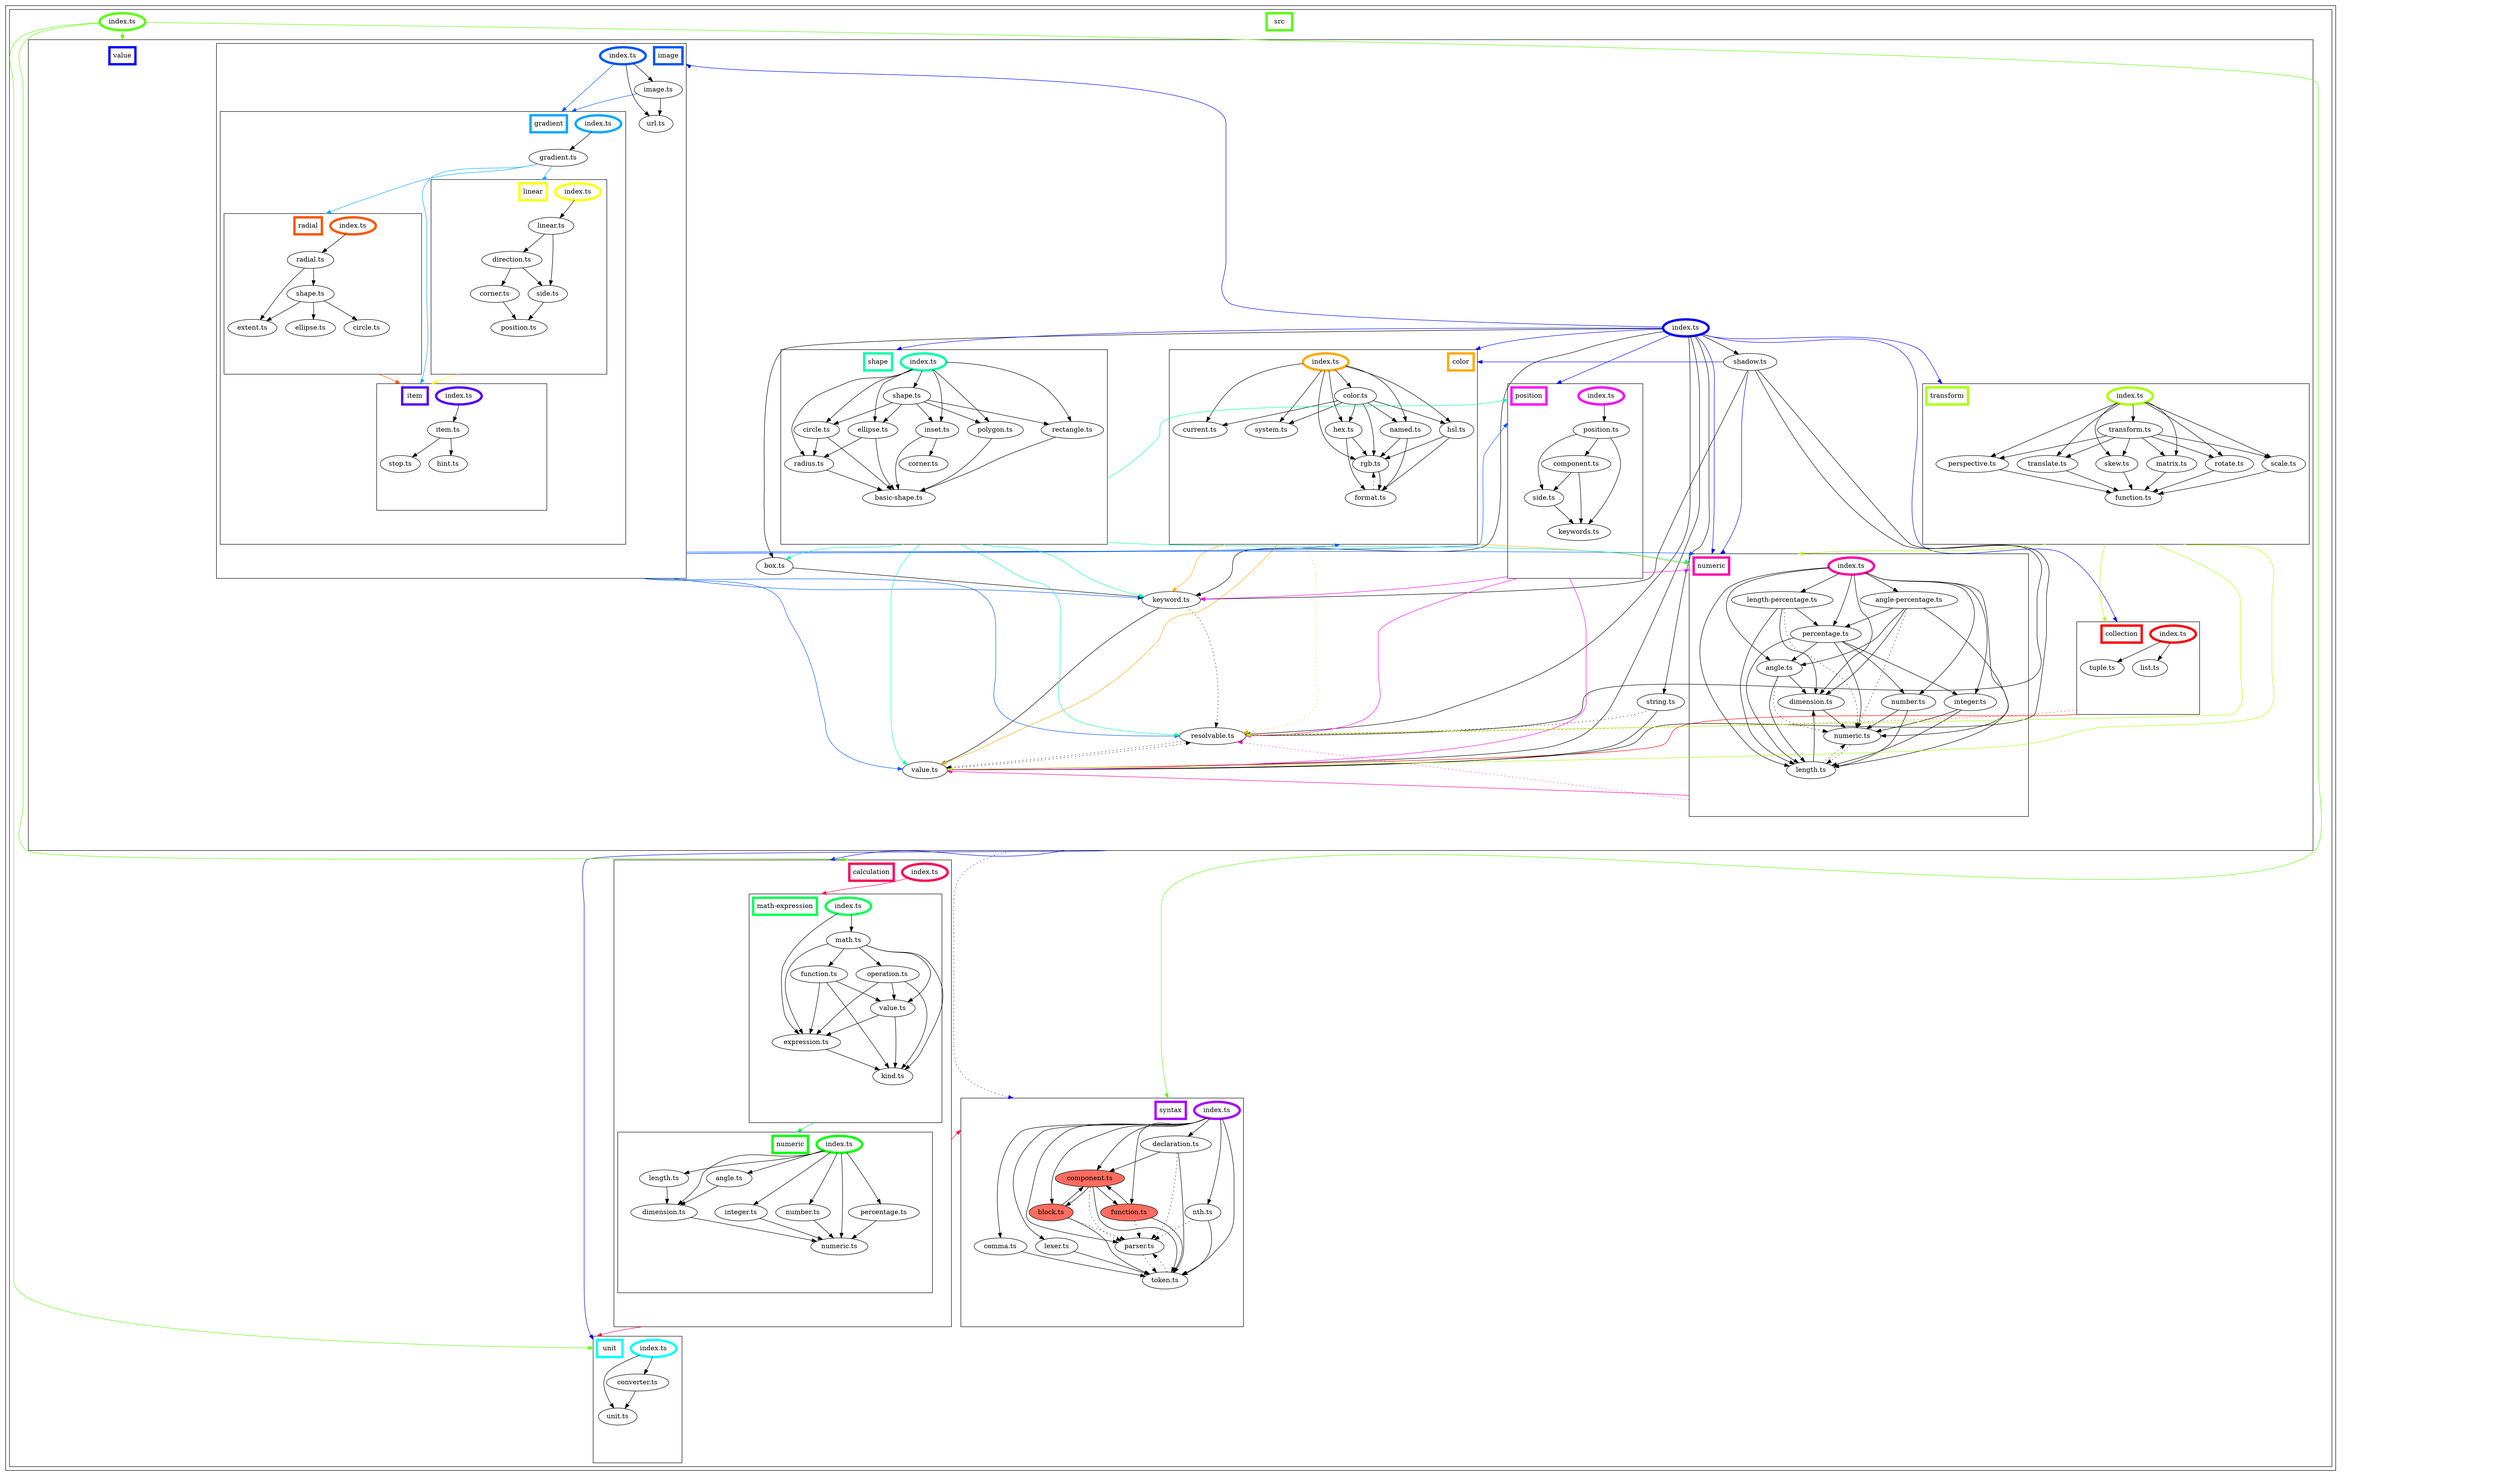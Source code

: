 digraph "dependency-graph-[object Object]" {
  compound = true;
  "dependency-graph-[object Object]" [
    style = "invis";
  ];
  "src/calculation/math-expression/index.ts";
  "name_src/calculation/math-expression";
  "src/calculation/math-expression/kind.ts";
  "src/calculation/numeric/index.ts";
  "exit_src/calculation/math-expression";
  "name_src/calculation/numeric";
  "src/unit/index.ts";
  "exit_src/calculation";
  "name_src/unit";
  "src/calculation/math-expression/expression.ts";
  "src/calculation/math-expression/value.ts";
  "src/calculation/math-expression/math.ts";
  "src/calculation/math-expression/function.ts";
  "src/calculation/math-expression/operation.ts";
  "src/syntax/index.ts";
  "name_src/syntax";
  "src/calculation/numeric/dimension.ts";
  "src/calculation/numeric/numeric.ts";
  "src/calculation/numeric/angle.ts";
  "src/calculation/numeric/integer.ts";
  "src/calculation/numeric/length.ts";
  "src/calculation/numeric/number.ts";
  "src/calculation/numeric/percentage.ts";
  "src/calculation/index.ts";
  "name_src/calculation";
  "src/value/index.ts";
  "name_src/value";
  "src/syntax/component.ts";
  "src/syntax/parser.ts";
  "src/syntax/token.ts";
  "src/syntax/block.ts";
  "src/syntax/function.ts";
  "src/syntax/comma.ts";
  "src/syntax/declaration.ts";
  "src/syntax/lexer.ts";
  "src/syntax/nth.ts";
  "src/unit/unit.ts";
  "src/unit/converter.ts";
  "exit_src/value";
  "src/value/keyword.ts";
  "src/value/collection/list.ts";
  "src/value/collection/tuple.ts";
  "src/value/resolvable.ts";
  "exit_src/value/collection";
  "src/value/value.ts";
  "src/value/color/current.ts";
  "src/value/color/hex.ts";
  "src/value/color/hsl.ts";
  "src/value/color/named.ts";
  "src/value/color/rgb.ts";
  "src/value/color/system.ts";
  "exit_src/value/color";
  "src/value/numeric/index.ts";
  "name_src/value/numeric";
  "src/value/color/format.ts";
  "src/value/color/color.ts";
  "src/value/image/gradient/item/index.ts";
  "name_src/value/image/gradient/item";
  "src/value/image/gradient/linear/index.ts";
  "name_src/value/image/gradient/linear";
  "src/value/image/gradient/radial/index.ts";
  "name_src/value/image/gradient/radial";
  "src/value/image/gradient/gradient.ts";
  "exit_src/value/image";
  "src/value/image/gradient/item/item.ts";
  "src/value/image/gradient/item/hint.ts";
  "src/value/image/gradient/item/stop.ts";
  "src/value/color/index.ts";
  "name_src/value/color";
  "src/value/image/gradient/linear/position.ts";
  "src/value/image/gradient/linear/corner.ts";
  "src/value/image/gradient/linear/side.ts";
  "src/value/image/gradient/linear/linear.ts";
  "exit_src/value/image/gradient/linear";
  "src/value/image/gradient/linear/direction.ts";
  "src/value/image/gradient/radial/radial.ts";
  "exit_src/value/image/gradient/radial";
  "src/value/image/gradient/radial/extent.ts";
  "src/value/image/gradient/radial/shape.ts";
  "src/value/position/index.ts";
  "name_src/value/position";
  "src/value/image/gradient/radial/circle.ts";
  "src/value/image/gradient/radial/ellipse.ts";
  "src/value/image/gradient/index.ts";
  "name_src/value/image/gradient";
  "src/value/image/url.ts";
  "src/value/image/image.ts";
  "src/value/box.ts";
  "src/value/collection/index.ts";
  "name_src/value/collection";
  "src/value/image/index.ts";
  "name_src/value/image";
  "src/value/shadow.ts";
  "src/value/shape/index.ts";
  "name_src/value/shape";
  "src/value/string.ts";
  "src/value/transform/index.ts";
  "name_src/value/transform";
  "src/value/numeric/angle.ts";
  "src/value/numeric/dimension.ts";
  "src/value/numeric/length.ts";
  "src/value/numeric/numeric.ts";
  "src/value/numeric/percentage.ts";
  "exit_src/value/numeric";
  "src/value/numeric/angle-percentage.ts";
  "src/value/numeric/integer.ts";
  "src/value/numeric/length-percentage.ts";
  "src/value/numeric/number.ts";
  "exit_src/value/position";
  "src/value/position/keywords.ts";
  "src/value/position/side.ts";
  "src/value/position/position.ts";
  "src/value/position/component.ts";
  "exit_src/value/shape";
  "src/value/shape/basic-shape.ts";
  "src/value/shape/radius.ts";
  "src/value/shape/circle.ts";
  "src/value/shape/ellipse.ts";
  "src/value/shape/inset.ts";
  "src/value/shape/polygon.ts";
  "src/value/shape/rectangle.ts";
  "src/value/shape/shape.ts";
  "src/value/shape/corner.ts";
  "exit_src/value/transform";
  "src/value/transform/matrix.ts";
  "src/value/transform/perspective.ts";
  "src/value/transform/rotate.ts";
  "src/value/transform/scale.ts";
  "src/value/transform/skew.ts";
  "src/value/transform/transform.ts";
  "src/value/transform/translate.ts";
  "src/value/transform/function.ts";
  subgraph "cluster_src" {
    color = "#000000";
    label = "";
    "name_src" [
      penwidth = 5;
      shape = "rectangle";
      color = "#55ff00";
      label = "src";
    ];
    "exit_src" [
      style = "invis";
    ];
    subgraph "cluster_src" {
      color = "#000000";
      label = "";
      "name_src" [
        penwidth = 5;
        shape = "rectangle";
        color = "#55ff00";
        label = "src";
      ];
      "exit_src" [
        style = "invis";
      ];
      "src/index.ts" [
        label = "index.ts";
        color = "#55ff00";
        penwidth = 5;
      ];
      subgraph "cluster_src/calculation" {
        color = "#000000";
        label = "";
        "name_src/calculation" [
          penwidth = 5;
          shape = "rectangle";
          color = "#ff0055";
          label = "calculation";
        ];
        "exit_src/calculation" [
          style = "invis";
        ];
        "src/calculation/index.ts" [
          label = "index.ts";
          color = "#ff0055";
          penwidth = 5;
        ];
        subgraph "cluster_src/calculation/math-expression" {
          color = "#000000";
          label = "";
          "name_src/calculation/math-expression" [
            penwidth = 5;
            shape = "rectangle";
            color = "#00ff55";
            label = "math-expression";
          ];
          "exit_src/calculation/math-expression" [
            style = "invis";
          ];
          "src/calculation/math-expression/expression.ts" [
            label = "expression.ts";
          ];
          "src/calculation/math-expression/function.ts" [
            label = "function.ts";
          ];
          "src/calculation/math-expression/index.ts" [
            label = "index.ts";
            color = "#00ff55";
            penwidth = 5;
          ];
          "src/calculation/math-expression/kind.ts" [
            label = "kind.ts";
          ];
          "src/calculation/math-expression/math.ts" [
            label = "math.ts";
          ];
          "src/calculation/math-expression/operation.ts" [
            label = "operation.ts";
          ];
          "src/calculation/math-expression/value.ts" [
            label = "value.ts";
          ];
          "src/calculation/math-expression/expression.ts" -> "exit_src/calculation/math-expression" [
            style = "invis";
          ];
          "src/calculation/math-expression/function.ts" -> "exit_src/calculation/math-expression" [
            style = "invis";
          ];
          "src/calculation/math-expression/index.ts" -> "exit_src/calculation/math-expression" [
            style = "invis";
          ];
          "src/calculation/math-expression/kind.ts" -> "exit_src/calculation/math-expression" [
            style = "invis";
          ];
          "src/calculation/math-expression/math.ts" -> "exit_src/calculation/math-expression" [
            style = "invis";
          ];
          "src/calculation/math-expression/operation.ts" -> "exit_src/calculation/math-expression" [
            style = "invis";
          ];
          "src/calculation/math-expression/value.ts" -> "exit_src/calculation/math-expression" [
            style = "invis";
          ];
        }
        subgraph "cluster_src/calculation/numeric" {
          color = "#000000";
          label = "";
          "name_src/calculation/numeric" [
            penwidth = 5;
            shape = "rectangle";
            color = "#00ff00";
            label = "numeric";
          ];
          "exit_src/calculation/numeric" [
            style = "invis";
          ];
          "src/calculation/numeric/angle.ts" [
            label = "angle.ts";
          ];
          "src/calculation/numeric/dimension.ts" [
            label = "dimension.ts";
          ];
          "src/calculation/numeric/index.ts" [
            label = "index.ts";
            color = "#00ff00";
            penwidth = 5;
          ];
          "src/calculation/numeric/integer.ts" [
            label = "integer.ts";
          ];
          "src/calculation/numeric/length.ts" [
            label = "length.ts";
          ];
          "src/calculation/numeric/number.ts" [
            label = "number.ts";
          ];
          "src/calculation/numeric/numeric.ts" [
            label = "numeric.ts";
          ];
          "src/calculation/numeric/percentage.ts" [
            label = "percentage.ts";
          ];
          "src/calculation/numeric/angle.ts" -> "exit_src/calculation/numeric" [
            style = "invis";
          ];
          "src/calculation/numeric/dimension.ts" -> "exit_src/calculation/numeric" [
            style = "invis";
          ];
          "src/calculation/numeric/index.ts" -> "exit_src/calculation/numeric" [
            style = "invis";
          ];
          "src/calculation/numeric/integer.ts" -> "exit_src/calculation/numeric" [
            style = "invis";
          ];
          "src/calculation/numeric/length.ts" -> "exit_src/calculation/numeric" [
            style = "invis";
          ];
          "src/calculation/numeric/number.ts" -> "exit_src/calculation/numeric" [
            style = "invis";
          ];
          "src/calculation/numeric/numeric.ts" -> "exit_src/calculation/numeric" [
            style = "invis";
          ];
          "src/calculation/numeric/percentage.ts" -> "exit_src/calculation/numeric" [
            style = "invis";
          ];
        }
        "src/calculation/index.ts" -> "exit_src/calculation" [
          style = "invis";
        ];
        "exit_src/calculation/math-expression" -> "exit_src/calculation" [
          style = "invis";
        ];
        "exit_src/calculation/math-expression" -> "exit_src/calculation" [
          style = "invis";
        ];
        "exit_src/calculation/math-expression" -> "exit_src/calculation" [
          style = "invis";
        ];
        "exit_src/calculation/math-expression" -> "exit_src/calculation" [
          style = "invis";
        ];
        "exit_src/calculation/math-expression" -> "exit_src/calculation" [
          style = "invis";
        ];
        "exit_src/calculation/math-expression" -> "exit_src/calculation" [
          style = "invis";
        ];
        "exit_src/calculation/math-expression" -> "exit_src/calculation" [
          style = "invis";
        ];
        "exit_src/calculation/numeric" -> "exit_src/calculation" [
          style = "invis";
        ];
        "exit_src/calculation/numeric" -> "exit_src/calculation" [
          style = "invis";
        ];
        "exit_src/calculation/numeric" -> "exit_src/calculation" [
          style = "invis";
        ];
        "exit_src/calculation/numeric" -> "exit_src/calculation" [
          style = "invis";
        ];
        "exit_src/calculation/numeric" -> "exit_src/calculation" [
          style = "invis";
        ];
        "exit_src/calculation/numeric" -> "exit_src/calculation" [
          style = "invis";
        ];
        "exit_src/calculation/numeric" -> "exit_src/calculation" [
          style = "invis";
        ];
        "exit_src/calculation/numeric" -> "exit_src/calculation" [
          style = "invis";
        ];
      }
      subgraph "cluster_src/syntax" {
        color = "#000000";
        label = "";
        "name_src/syntax" [
          penwidth = 5;
          shape = "rectangle";
          color = "#aa00ff";
          label = "syntax";
        ];
        "exit_src/syntax" [
          style = "invis";
        ];
        "src/syntax/block.ts" [
          label = "block.ts";
          fillcolor = "#ff6c60";
          style = "rounded,filled";
        ];
        "src/syntax/comma.ts" [
          label = "comma.ts";
        ];
        "src/syntax/component.ts" [
          label = "component.ts";
          fillcolor = "#ff6c60";
          style = "rounded,filled";
        ];
        "src/syntax/declaration.ts" [
          label = "declaration.ts";
        ];
        "src/syntax/function.ts" [
          label = "function.ts";
          fillcolor = "#ff6c60";
          style = "rounded,filled";
        ];
        "src/syntax/index.ts" [
          label = "index.ts";
          color = "#aa00ff";
          penwidth = 5;
        ];
        "src/syntax/lexer.ts" [
          label = "lexer.ts";
        ];
        "src/syntax/nth.ts" [
          label = "nth.ts";
        ];
        "src/syntax/parser.ts" [
          label = "parser.ts";
        ];
        "src/syntax/token.ts" [
          label = "token.ts";
        ];
        "src/syntax/block.ts" -> "exit_src/syntax" [
          style = "invis";
        ];
        "src/syntax/comma.ts" -> "exit_src/syntax" [
          style = "invis";
        ];
        "src/syntax/component.ts" -> "exit_src/syntax" [
          style = "invis";
        ];
        "src/syntax/declaration.ts" -> "exit_src/syntax" [
          style = "invis";
        ];
        "src/syntax/function.ts" -> "exit_src/syntax" [
          style = "invis";
        ];
        "src/syntax/index.ts" -> "exit_src/syntax" [
          style = "invis";
        ];
        "src/syntax/lexer.ts" -> "exit_src/syntax" [
          style = "invis";
        ];
        "src/syntax/nth.ts" -> "exit_src/syntax" [
          style = "invis";
        ];
        "src/syntax/parser.ts" -> "exit_src/syntax" [
          style = "invis";
        ];
        "src/syntax/token.ts" -> "exit_src/syntax" [
          style = "invis";
        ];
      }
      subgraph "cluster_src/unit" {
        color = "#000000";
        label = "";
        "name_src/unit" [
          penwidth = 5;
          shape = "rectangle";
          color = "#00ffff";
          label = "unit";
        ];
        "exit_src/unit" [
          style = "invis";
        ];
        "src/unit/converter.ts" [
          label = "converter.ts";
        ];
        "src/unit/index.ts" [
          label = "index.ts";
          color = "#00ffff";
          penwidth = 5;
        ];
        "src/unit/unit.ts" [
          label = "unit.ts";
        ];
        "src/unit/converter.ts" -> "exit_src/unit" [
          style = "invis";
        ];
        "src/unit/index.ts" -> "exit_src/unit" [
          style = "invis";
        ];
        "src/unit/unit.ts" -> "exit_src/unit" [
          style = "invis";
        ];
      }
      subgraph "cluster_src/value" {
        color = "#000000";
        label = "";
        "name_src/value" [
          penwidth = 5;
          shape = "rectangle";
          color = "#0000ff";
          label = "value";
        ];
        "exit_src/value" [
          style = "invis";
        ];
        "src/value/box.ts" [
          label = "box.ts";
        ];
        "src/value/index.ts" [
          label = "index.ts";
          color = "#0000ff";
          penwidth = 5;
        ];
        "src/value/keyword.ts" [
          label = "keyword.ts";
        ];
        "src/value/resolvable.ts" [
          label = "resolvable.ts";
        ];
        "src/value/shadow.ts" [
          label = "shadow.ts";
        ];
        "src/value/string.ts" [
          label = "string.ts";
        ];
        "src/value/value.ts" [
          label = "value.ts";
        ];
        subgraph "cluster_src/value/collection" {
          color = "#000000";
          label = "";
          "name_src/value/collection" [
            penwidth = 5;
            shape = "rectangle";
            color = "#ff0000";
            label = "collection";
          ];
          "exit_src/value/collection" [
            style = "invis";
          ];
          "src/value/collection/index.ts" [
            label = "index.ts";
            color = "#ff0000";
            penwidth = 5;
          ];
          "src/value/collection/list.ts" [
            label = "list.ts";
          ];
          "src/value/collection/tuple.ts" [
            label = "tuple.ts";
          ];
          "src/value/collection/index.ts" -> "exit_src/value/collection" [
            style = "invis";
          ];
          "src/value/collection/list.ts" -> "exit_src/value/collection" [
            style = "invis";
          ];
          "src/value/collection/tuple.ts" -> "exit_src/value/collection" [
            style = "invis";
          ];
        }
        subgraph "cluster_src/value/color" {
          color = "#000000";
          label = "";
          "name_src/value/color" [
            penwidth = 5;
            shape = "rectangle";
            color = "#ffaa00";
            label = "color";
          ];
          "exit_src/value/color" [
            style = "invis";
          ];
          "src/value/color/color.ts" [
            label = "color.ts";
          ];
          "src/value/color/current.ts" [
            label = "current.ts";
          ];
          "src/value/color/format.ts" [
            label = "format.ts";
          ];
          "src/value/color/hex.ts" [
            label = "hex.ts";
          ];
          "src/value/color/hsl.ts" [
            label = "hsl.ts";
          ];
          "src/value/color/index.ts" [
            label = "index.ts";
            color = "#ffaa00";
            penwidth = 5;
          ];
          "src/value/color/named.ts" [
            label = "named.ts";
          ];
          "src/value/color/rgb.ts" [
            label = "rgb.ts";
          ];
          "src/value/color/system.ts" [
            label = "system.ts";
          ];
          "src/value/color/color.ts" -> "exit_src/value/color" [
            style = "invis";
          ];
          "src/value/color/current.ts" -> "exit_src/value/color" [
            style = "invis";
          ];
          "src/value/color/format.ts" -> "exit_src/value/color" [
            style = "invis";
          ];
          "src/value/color/hex.ts" -> "exit_src/value/color" [
            style = "invis";
          ];
          "src/value/color/hsl.ts" -> "exit_src/value/color" [
            style = "invis";
          ];
          "src/value/color/index.ts" -> "exit_src/value/color" [
            style = "invis";
          ];
          "src/value/color/named.ts" -> "exit_src/value/color" [
            style = "invis";
          ];
          "src/value/color/rgb.ts" -> "exit_src/value/color" [
            style = "invis";
          ];
          "src/value/color/system.ts" -> "exit_src/value/color" [
            style = "invis";
          ];
        }
        subgraph "cluster_src/value/image" {
          color = "#000000";
          label = "";
          "name_src/value/image" [
            penwidth = 5;
            shape = "rectangle";
            color = "#0055ff";
            label = "image";
          ];
          "exit_src/value/image" [
            style = "invis";
          ];
          "src/value/image/image.ts" [
            label = "image.ts";
          ];
          "src/value/image/index.ts" [
            label = "index.ts";
            color = "#0055ff";
            penwidth = 5;
          ];
          "src/value/image/url.ts" [
            label = "url.ts";
          ];
          subgraph "cluster_src/value/image/gradient" {
            color = "#000000";
            label = "";
            "name_src/value/image/gradient" [
              penwidth = 5;
              shape = "rectangle";
              color = "#00aaff";
              label = "gradient";
            ];
            "exit_src/value/image/gradient" [
              style = "invis";
            ];
            "src/value/image/gradient/gradient.ts" [
              label = "gradient.ts";
            ];
            "src/value/image/gradient/index.ts" [
              label = "index.ts";
              color = "#00aaff";
              penwidth = 5;
            ];
            subgraph "cluster_src/value/image/gradient/item" {
              color = "#000000";
              label = "";
              "name_src/value/image/gradient/item" [
                penwidth = 5;
                shape = "rectangle";
                color = "#5500ff";
                label = "item";
              ];
              "exit_src/value/image/gradient/item" [
                style = "invis";
              ];
              "src/value/image/gradient/item/hint.ts" [
                label = "hint.ts";
              ];
              "src/value/image/gradient/item/index.ts" [
                label = "index.ts";
                color = "#5500ff";
                penwidth = 5;
              ];
              "src/value/image/gradient/item/item.ts" [
                label = "item.ts";
              ];
              "src/value/image/gradient/item/stop.ts" [
                label = "stop.ts";
              ];
              "src/value/image/gradient/item/hint.ts" -> "exit_src/value/image/gradient/item" [
                style = "invis";
              ];
              "src/value/image/gradient/item/index.ts" -> "exit_src/value/image/gradient/item" [
                style = "invis";
              ];
              "src/value/image/gradient/item/item.ts" -> "exit_src/value/image/gradient/item" [
                style = "invis";
              ];
              "src/value/image/gradient/item/stop.ts" -> "exit_src/value/image/gradient/item" [
                style = "invis";
              ];
            }
            subgraph "cluster_src/value/image/gradient/linear" {
              color = "#000000";
              label = "";
              "name_src/value/image/gradient/linear" [
                penwidth = 5;
                shape = "rectangle";
                color = "#ffff00";
                label = "linear";
              ];
              "exit_src/value/image/gradient/linear" [
                style = "invis";
              ];
              "src/value/image/gradient/linear/corner.ts" [
                label = "corner.ts";
              ];
              "src/value/image/gradient/linear/direction.ts" [
                label = "direction.ts";
              ];
              "src/value/image/gradient/linear/index.ts" [
                label = "index.ts";
                color = "#ffff00";
                penwidth = 5;
              ];
              "src/value/image/gradient/linear/linear.ts" [
                label = "linear.ts";
              ];
              "src/value/image/gradient/linear/position.ts" [
                label = "position.ts";
              ];
              "src/value/image/gradient/linear/side.ts" [
                label = "side.ts";
              ];
              "src/value/image/gradient/linear/corner.ts" -> "exit_src/value/image/gradient/linear" [
                style = "invis";
              ];
              "src/value/image/gradient/linear/direction.ts" -> "exit_src/value/image/gradient/linear" [
                style = "invis";
              ];
              "src/value/image/gradient/linear/index.ts" -> "exit_src/value/image/gradient/linear" [
                style = "invis";
              ];
              "src/value/image/gradient/linear/linear.ts" -> "exit_src/value/image/gradient/linear" [
                style = "invis";
              ];
              "src/value/image/gradient/linear/position.ts" -> "exit_src/value/image/gradient/linear" [
                style = "invis";
              ];
              "src/value/image/gradient/linear/side.ts" -> "exit_src/value/image/gradient/linear" [
                style = "invis";
              ];
            }
            subgraph "cluster_src/value/image/gradient/radial" {
              color = "#000000";
              label = "";
              "name_src/value/image/gradient/radial" [
                penwidth = 5;
                shape = "rectangle";
                color = "#ff5500";
                label = "radial";
              ];
              "exit_src/value/image/gradient/radial" [
                style = "invis";
              ];
              "src/value/image/gradient/radial/circle.ts" [
                label = "circle.ts";
              ];
              "src/value/image/gradient/radial/ellipse.ts" [
                label = "ellipse.ts";
              ];
              "src/value/image/gradient/radial/extent.ts" [
                label = "extent.ts";
              ];
              "src/value/image/gradient/radial/index.ts" [
                label = "index.ts";
                color = "#ff5500";
                penwidth = 5;
              ];
              "src/value/image/gradient/radial/radial.ts" [
                label = "radial.ts";
              ];
              "src/value/image/gradient/radial/shape.ts" [
                label = "shape.ts";
              ];
              "src/value/image/gradient/radial/circle.ts" -> "exit_src/value/image/gradient/radial" [
                style = "invis";
              ];
              "src/value/image/gradient/radial/ellipse.ts" -> "exit_src/value/image/gradient/radial" [
                style = "invis";
              ];
              "src/value/image/gradient/radial/extent.ts" -> "exit_src/value/image/gradient/radial" [
                style = "invis";
              ];
              "src/value/image/gradient/radial/index.ts" -> "exit_src/value/image/gradient/radial" [
                style = "invis";
              ];
              "src/value/image/gradient/radial/radial.ts" -> "exit_src/value/image/gradient/radial" [
                style = "invis";
              ];
              "src/value/image/gradient/radial/shape.ts" -> "exit_src/value/image/gradient/radial" [
                style = "invis";
              ];
            }
            "src/value/image/gradient/gradient.ts" -> "exit_src/value/image/gradient" [
              style = "invis";
            ];
            "src/value/image/gradient/index.ts" -> "exit_src/value/image/gradient" [
              style = "invis";
            ];
            "exit_src/value/image/gradient/item" -> "exit_src/value/image/gradient" [
              style = "invis";
            ];
            "exit_src/value/image/gradient/item" -> "exit_src/value/image/gradient" [
              style = "invis";
            ];
            "exit_src/value/image/gradient/item" -> "exit_src/value/image/gradient" [
              style = "invis";
            ];
            "exit_src/value/image/gradient/item" -> "exit_src/value/image/gradient" [
              style = "invis";
            ];
            "exit_src/value/image/gradient/linear" -> "exit_src/value/image/gradient" [
              style = "invis";
            ];
            "exit_src/value/image/gradient/linear" -> "exit_src/value/image/gradient" [
              style = "invis";
            ];
            "exit_src/value/image/gradient/linear" -> "exit_src/value/image/gradient" [
              style = "invis";
            ];
            "exit_src/value/image/gradient/linear" -> "exit_src/value/image/gradient" [
              style = "invis";
            ];
            "exit_src/value/image/gradient/linear" -> "exit_src/value/image/gradient" [
              style = "invis";
            ];
            "exit_src/value/image/gradient/linear" -> "exit_src/value/image/gradient" [
              style = "invis";
            ];
            "exit_src/value/image/gradient/radial" -> "exit_src/value/image/gradient" [
              style = "invis";
            ];
            "exit_src/value/image/gradient/radial" -> "exit_src/value/image/gradient" [
              style = "invis";
            ];
            "exit_src/value/image/gradient/radial" -> "exit_src/value/image/gradient" [
              style = "invis";
            ];
            "exit_src/value/image/gradient/radial" -> "exit_src/value/image/gradient" [
              style = "invis";
            ];
            "exit_src/value/image/gradient/radial" -> "exit_src/value/image/gradient" [
              style = "invis";
            ];
            "exit_src/value/image/gradient/radial" -> "exit_src/value/image/gradient" [
              style = "invis";
            ];
          }
          "exit_src/value/image/gradient" -> "exit_src/value/image" [
            style = "invis";
          ];
          "exit_src/value/image/gradient" -> "exit_src/value/image" [
            style = "invis";
          ];
          "exit_src/value/image/gradient" -> "exit_src/value/image" [
            style = "invis";
          ];
          "exit_src/value/image/gradient" -> "exit_src/value/image" [
            style = "invis";
          ];
          "exit_src/value/image/gradient" -> "exit_src/value/image" [
            style = "invis";
          ];
          "exit_src/value/image/gradient" -> "exit_src/value/image" [
            style = "invis";
          ];
          "exit_src/value/image/gradient" -> "exit_src/value/image" [
            style = "invis";
          ];
          "exit_src/value/image/gradient" -> "exit_src/value/image" [
            style = "invis";
          ];
          "exit_src/value/image/gradient" -> "exit_src/value/image" [
            style = "invis";
          ];
          "exit_src/value/image/gradient" -> "exit_src/value/image" [
            style = "invis";
          ];
          "exit_src/value/image/gradient" -> "exit_src/value/image" [
            style = "invis";
          ];
          "exit_src/value/image/gradient" -> "exit_src/value/image" [
            style = "invis";
          ];
          "exit_src/value/image/gradient" -> "exit_src/value/image" [
            style = "invis";
          ];
          "exit_src/value/image/gradient" -> "exit_src/value/image" [
            style = "invis";
          ];
          "exit_src/value/image/gradient" -> "exit_src/value/image" [
            style = "invis";
          ];
          "exit_src/value/image/gradient" -> "exit_src/value/image" [
            style = "invis";
          ];
          "exit_src/value/image/gradient" -> "exit_src/value/image" [
            style = "invis";
          ];
          "exit_src/value/image/gradient" -> "exit_src/value/image" [
            style = "invis";
          ];
          "src/value/image/image.ts" -> "exit_src/value/image" [
            style = "invis";
          ];
          "src/value/image/index.ts" -> "exit_src/value/image" [
            style = "invis";
          ];
          "src/value/image/url.ts" -> "exit_src/value/image" [
            style = "invis";
          ];
        }
        subgraph "cluster_src/value/numeric" {
          color = "#000000";
          label = "";
          "name_src/value/numeric" [
            penwidth = 5;
            shape = "rectangle";
            color = "#ff00aa";
            label = "numeric";
          ];
          "exit_src/value/numeric" [
            style = "invis";
          ];
          "src/value/numeric/angle-percentage.ts" [
            label = "angle-percentage.ts";
          ];
          "src/value/numeric/angle.ts" [
            label = "angle.ts";
          ];
          "src/value/numeric/dimension.ts" [
            label = "dimension.ts";
          ];
          "src/value/numeric/index.ts" [
            label = "index.ts";
            color = "#ff00aa";
            penwidth = 5;
          ];
          "src/value/numeric/integer.ts" [
            label = "integer.ts";
          ];
          "src/value/numeric/length-percentage.ts" [
            label = "length-percentage.ts";
          ];
          "src/value/numeric/length.ts" [
            label = "length.ts";
          ];
          "src/value/numeric/number.ts" [
            label = "number.ts";
          ];
          "src/value/numeric/numeric.ts" [
            label = "numeric.ts";
          ];
          "src/value/numeric/percentage.ts" [
            label = "percentage.ts";
          ];
          "src/value/numeric/angle-percentage.ts" -> "exit_src/value/numeric" [
            style = "invis";
          ];
          "src/value/numeric/angle.ts" -> "exit_src/value/numeric" [
            style = "invis";
          ];
          "src/value/numeric/dimension.ts" -> "exit_src/value/numeric" [
            style = "invis";
          ];
          "src/value/numeric/index.ts" -> "exit_src/value/numeric" [
            style = "invis";
          ];
          "src/value/numeric/integer.ts" -> "exit_src/value/numeric" [
            style = "invis";
          ];
          "src/value/numeric/length-percentage.ts" -> "exit_src/value/numeric" [
            style = "invis";
          ];
          "src/value/numeric/length.ts" -> "exit_src/value/numeric" [
            style = "invis";
          ];
          "src/value/numeric/number.ts" -> "exit_src/value/numeric" [
            style = "invis";
          ];
          "src/value/numeric/numeric.ts" -> "exit_src/value/numeric" [
            style = "invis";
          ];
          "src/value/numeric/percentage.ts" -> "exit_src/value/numeric" [
            style = "invis";
          ];
        }
        subgraph "cluster_src/value/position" {
          color = "#000000";
          label = "";
          "name_src/value/position" [
            penwidth = 5;
            shape = "rectangle";
            color = "#ff00ff";
            label = "position";
          ];
          "exit_src/value/position" [
            style = "invis";
          ];
          "src/value/position/component.ts" [
            label = "component.ts";
          ];
          "src/value/position/index.ts" [
            label = "index.ts";
            color = "#ff00ff";
            penwidth = 5;
          ];
          "src/value/position/keywords.ts" [
            label = "keywords.ts";
          ];
          "src/value/position/position.ts" [
            label = "position.ts";
          ];
          "src/value/position/side.ts" [
            label = "side.ts";
          ];
          "src/value/position/component.ts" -> "exit_src/value/position" [
            style = "invis";
          ];
          "src/value/position/index.ts" -> "exit_src/value/position" [
            style = "invis";
          ];
          "src/value/position/keywords.ts" -> "exit_src/value/position" [
            style = "invis";
          ];
          "src/value/position/position.ts" -> "exit_src/value/position" [
            style = "invis";
          ];
          "src/value/position/side.ts" -> "exit_src/value/position" [
            style = "invis";
          ];
        }
        subgraph "cluster_src/value/shape" {
          color = "#000000";
          label = "";
          "name_src/value/shape" [
            penwidth = 5;
            shape = "rectangle";
            color = "#00ffaa";
            label = "shape";
          ];
          "exit_src/value/shape" [
            style = "invis";
          ];
          "src/value/shape/basic-shape.ts" [
            label = "basic-shape.ts";
          ];
          "src/value/shape/circle.ts" [
            label = "circle.ts";
          ];
          "src/value/shape/corner.ts" [
            label = "corner.ts";
          ];
          "src/value/shape/ellipse.ts" [
            label = "ellipse.ts";
          ];
          "src/value/shape/index.ts" [
            label = "index.ts";
            color = "#00ffaa";
            penwidth = 5;
          ];
          "src/value/shape/inset.ts" [
            label = "inset.ts";
          ];
          "src/value/shape/polygon.ts" [
            label = "polygon.ts";
          ];
          "src/value/shape/radius.ts" [
            label = "radius.ts";
          ];
          "src/value/shape/rectangle.ts" [
            label = "rectangle.ts";
          ];
          "src/value/shape/shape.ts" [
            label = "shape.ts";
          ];
          "src/value/shape/basic-shape.ts" -> "exit_src/value/shape" [
            style = "invis";
          ];
          "src/value/shape/circle.ts" -> "exit_src/value/shape" [
            style = "invis";
          ];
          "src/value/shape/corner.ts" -> "exit_src/value/shape" [
            style = "invis";
          ];
          "src/value/shape/ellipse.ts" -> "exit_src/value/shape" [
            style = "invis";
          ];
          "src/value/shape/index.ts" -> "exit_src/value/shape" [
            style = "invis";
          ];
          "src/value/shape/inset.ts" -> "exit_src/value/shape" [
            style = "invis";
          ];
          "src/value/shape/polygon.ts" -> "exit_src/value/shape" [
            style = "invis";
          ];
          "src/value/shape/radius.ts" -> "exit_src/value/shape" [
            style = "invis";
          ];
          "src/value/shape/rectangle.ts" -> "exit_src/value/shape" [
            style = "invis";
          ];
          "src/value/shape/shape.ts" -> "exit_src/value/shape" [
            style = "invis";
          ];
        }
        subgraph "cluster_src/value/transform" {
          color = "#000000";
          label = "";
          "name_src/value/transform" [
            penwidth = 5;
            shape = "rectangle";
            color = "#aaff00";
            label = "transform";
          ];
          "exit_src/value/transform" [
            style = "invis";
          ];
          "src/value/transform/function.ts" [
            label = "function.ts";
          ];
          "src/value/transform/index.ts" [
            label = "index.ts";
            color = "#aaff00";
            penwidth = 5;
          ];
          "src/value/transform/matrix.ts" [
            label = "matrix.ts";
          ];
          "src/value/transform/perspective.ts" [
            label = "perspective.ts";
          ];
          "src/value/transform/rotate.ts" [
            label = "rotate.ts";
          ];
          "src/value/transform/scale.ts" [
            label = "scale.ts";
          ];
          "src/value/transform/skew.ts" [
            label = "skew.ts";
          ];
          "src/value/transform/transform.ts" [
            label = "transform.ts";
          ];
          "src/value/transform/translate.ts" [
            label = "translate.ts";
          ];
          "src/value/transform/function.ts" -> "exit_src/value/transform" [
            style = "invis";
          ];
          "src/value/transform/index.ts" -> "exit_src/value/transform" [
            style = "invis";
          ];
          "src/value/transform/matrix.ts" -> "exit_src/value/transform" [
            style = "invis";
          ];
          "src/value/transform/perspective.ts" -> "exit_src/value/transform" [
            style = "invis";
          ];
          "src/value/transform/rotate.ts" -> "exit_src/value/transform" [
            style = "invis";
          ];
          "src/value/transform/scale.ts" -> "exit_src/value/transform" [
            style = "invis";
          ];
          "src/value/transform/skew.ts" -> "exit_src/value/transform" [
            style = "invis";
          ];
          "src/value/transform/transform.ts" -> "exit_src/value/transform" [
            style = "invis";
          ];
          "src/value/transform/translate.ts" -> "exit_src/value/transform" [
            style = "invis";
          ];
        }
        "src/value/box.ts" -> "exit_src/value" [
          style = "invis";
        ];
        "exit_src/value/collection" -> "exit_src/value" [
          style = "invis";
        ];
        "exit_src/value/collection" -> "exit_src/value" [
          style = "invis";
        ];
        "exit_src/value/collection" -> "exit_src/value" [
          style = "invis";
        ];
        "exit_src/value/color" -> "exit_src/value" [
          style = "invis";
        ];
        "exit_src/value/color" -> "exit_src/value" [
          style = "invis";
        ];
        "exit_src/value/color" -> "exit_src/value" [
          style = "invis";
        ];
        "exit_src/value/color" -> "exit_src/value" [
          style = "invis";
        ];
        "exit_src/value/color" -> "exit_src/value" [
          style = "invis";
        ];
        "exit_src/value/color" -> "exit_src/value" [
          style = "invis";
        ];
        "exit_src/value/color" -> "exit_src/value" [
          style = "invis";
        ];
        "exit_src/value/color" -> "exit_src/value" [
          style = "invis";
        ];
        "exit_src/value/color" -> "exit_src/value" [
          style = "invis";
        ];
        "exit_src/value/image" -> "exit_src/value" [
          style = "invis";
        ];
        "exit_src/value/image" -> "exit_src/value" [
          style = "invis";
        ];
        "exit_src/value/image" -> "exit_src/value" [
          style = "invis";
        ];
        "exit_src/value/image" -> "exit_src/value" [
          style = "invis";
        ];
        "exit_src/value/image" -> "exit_src/value" [
          style = "invis";
        ];
        "exit_src/value/image" -> "exit_src/value" [
          style = "invis";
        ];
        "exit_src/value/image" -> "exit_src/value" [
          style = "invis";
        ];
        "exit_src/value/image" -> "exit_src/value" [
          style = "invis";
        ];
        "exit_src/value/image" -> "exit_src/value" [
          style = "invis";
        ];
        "exit_src/value/image" -> "exit_src/value" [
          style = "invis";
        ];
        "exit_src/value/image" -> "exit_src/value" [
          style = "invis";
        ];
        "exit_src/value/image" -> "exit_src/value" [
          style = "invis";
        ];
        "exit_src/value/image" -> "exit_src/value" [
          style = "invis";
        ];
        "exit_src/value/image" -> "exit_src/value" [
          style = "invis";
        ];
        "exit_src/value/image" -> "exit_src/value" [
          style = "invis";
        ];
        "exit_src/value/image" -> "exit_src/value" [
          style = "invis";
        ];
        "exit_src/value/image" -> "exit_src/value" [
          style = "invis";
        ];
        "exit_src/value/image" -> "exit_src/value" [
          style = "invis";
        ];
        "exit_src/value/image" -> "exit_src/value" [
          style = "invis";
        ];
        "exit_src/value/image" -> "exit_src/value" [
          style = "invis";
        ];
        "exit_src/value/image" -> "exit_src/value" [
          style = "invis";
        ];
        "src/value/index.ts" -> "exit_src/value" [
          style = "invis";
        ];
        "src/value/keyword.ts" -> "exit_src/value" [
          style = "invis";
        ];
        "exit_src/value/numeric" -> "exit_src/value" [
          style = "invis";
        ];
        "exit_src/value/numeric" -> "exit_src/value" [
          style = "invis";
        ];
        "exit_src/value/numeric" -> "exit_src/value" [
          style = "invis";
        ];
        "exit_src/value/numeric" -> "exit_src/value" [
          style = "invis";
        ];
        "exit_src/value/numeric" -> "exit_src/value" [
          style = "invis";
        ];
        "exit_src/value/numeric" -> "exit_src/value" [
          style = "invis";
        ];
        "exit_src/value/numeric" -> "exit_src/value" [
          style = "invis";
        ];
        "exit_src/value/numeric" -> "exit_src/value" [
          style = "invis";
        ];
        "exit_src/value/numeric" -> "exit_src/value" [
          style = "invis";
        ];
        "exit_src/value/numeric" -> "exit_src/value" [
          style = "invis";
        ];
        "exit_src/value/position" -> "exit_src/value" [
          style = "invis";
        ];
        "exit_src/value/position" -> "exit_src/value" [
          style = "invis";
        ];
        "exit_src/value/position" -> "exit_src/value" [
          style = "invis";
        ];
        "exit_src/value/position" -> "exit_src/value" [
          style = "invis";
        ];
        "exit_src/value/position" -> "exit_src/value" [
          style = "invis";
        ];
        "src/value/resolvable.ts" -> "exit_src/value" [
          style = "invis";
        ];
        "src/value/shadow.ts" -> "exit_src/value" [
          style = "invis";
        ];
        "exit_src/value/shape" -> "exit_src/value" [
          style = "invis";
        ];
        "exit_src/value/shape" -> "exit_src/value" [
          style = "invis";
        ];
        "exit_src/value/shape" -> "exit_src/value" [
          style = "invis";
        ];
        "exit_src/value/shape" -> "exit_src/value" [
          style = "invis";
        ];
        "exit_src/value/shape" -> "exit_src/value" [
          style = "invis";
        ];
        "exit_src/value/shape" -> "exit_src/value" [
          style = "invis";
        ];
        "exit_src/value/shape" -> "exit_src/value" [
          style = "invis";
        ];
        "exit_src/value/shape" -> "exit_src/value" [
          style = "invis";
        ];
        "exit_src/value/shape" -> "exit_src/value" [
          style = "invis";
        ];
        "exit_src/value/shape" -> "exit_src/value" [
          style = "invis";
        ];
        "src/value/string.ts" -> "exit_src/value" [
          style = "invis";
        ];
        "exit_src/value/transform" -> "exit_src/value" [
          style = "invis";
        ];
        "exit_src/value/transform" -> "exit_src/value" [
          style = "invis";
        ];
        "exit_src/value/transform" -> "exit_src/value" [
          style = "invis";
        ];
        "exit_src/value/transform" -> "exit_src/value" [
          style = "invis";
        ];
        "exit_src/value/transform" -> "exit_src/value" [
          style = "invis";
        ];
        "exit_src/value/transform" -> "exit_src/value" [
          style = "invis";
        ];
        "exit_src/value/transform" -> "exit_src/value" [
          style = "invis";
        ];
        "exit_src/value/transform" -> "exit_src/value" [
          style = "invis";
        ];
        "exit_src/value/transform" -> "exit_src/value" [
          style = "invis";
        ];
        "src/value/value.ts" -> "exit_src/value" [
          style = "invis";
        ];
      }
      "exit_src/calculation" -> "exit_src" [
        style = "invis";
      ];
      "exit_src/calculation" -> "exit_src" [
        style = "invis";
      ];
      "exit_src/calculation" -> "exit_src" [
        style = "invis";
      ];
      "exit_src/calculation" -> "exit_src" [
        style = "invis";
      ];
      "exit_src/calculation" -> "exit_src" [
        style = "invis";
      ];
      "exit_src/calculation" -> "exit_src" [
        style = "invis";
      ];
      "exit_src/calculation" -> "exit_src" [
        style = "invis";
      ];
      "exit_src/calculation" -> "exit_src" [
        style = "invis";
      ];
      "exit_src/calculation" -> "exit_src" [
        style = "invis";
      ];
      "exit_src/calculation" -> "exit_src" [
        style = "invis";
      ];
      "exit_src/calculation" -> "exit_src" [
        style = "invis";
      ];
      "exit_src/calculation" -> "exit_src" [
        style = "invis";
      ];
      "exit_src/calculation" -> "exit_src" [
        style = "invis";
      ];
      "exit_src/calculation" -> "exit_src" [
        style = "invis";
      ];
      "exit_src/calculation" -> "exit_src" [
        style = "invis";
      ];
      "exit_src/calculation" -> "exit_src" [
        style = "invis";
      ];
      "src/index.ts" -> "exit_src" [
        style = "invis";
      ];
      "exit_src/syntax" -> "exit_src" [
        style = "invis";
      ];
      "exit_src/syntax" -> "exit_src" [
        style = "invis";
      ];
      "exit_src/syntax" -> "exit_src" [
        style = "invis";
      ];
      "exit_src/syntax" -> "exit_src" [
        style = "invis";
      ];
      "exit_src/syntax" -> "exit_src" [
        style = "invis";
      ];
      "exit_src/syntax" -> "exit_src" [
        style = "invis";
      ];
      "exit_src/syntax" -> "exit_src" [
        style = "invis";
      ];
      "exit_src/syntax" -> "exit_src" [
        style = "invis";
      ];
      "exit_src/syntax" -> "exit_src" [
        style = "invis";
      ];
      "exit_src/syntax" -> "exit_src" [
        style = "invis";
      ];
      "exit_src/unit" -> "exit_src" [
        style = "invis";
      ];
      "exit_src/unit" -> "exit_src" [
        style = "invis";
      ];
      "exit_src/unit" -> "exit_src" [
        style = "invis";
      ];
      "exit_src/value" -> "exit_src" [
        style = "invis";
      ];
      "exit_src/value" -> "exit_src" [
        style = "invis";
      ];
      "exit_src/value" -> "exit_src" [
        style = "invis";
      ];
      "exit_src/value" -> "exit_src" [
        style = "invis";
      ];
      "exit_src/value" -> "exit_src" [
        style = "invis";
      ];
      "exit_src/value" -> "exit_src" [
        style = "invis";
      ];
      "exit_src/value" -> "exit_src" [
        style = "invis";
      ];
      "exit_src/value" -> "exit_src" [
        style = "invis";
      ];
      "exit_src/value" -> "exit_src" [
        style = "invis";
      ];
      "exit_src/value" -> "exit_src" [
        style = "invis";
      ];
      "exit_src/value" -> "exit_src" [
        style = "invis";
      ];
      "exit_src/value" -> "exit_src" [
        style = "invis";
      ];
      "exit_src/value" -> "exit_src" [
        style = "invis";
      ];
      "exit_src/value" -> "exit_src" [
        style = "invis";
      ];
      "exit_src/value" -> "exit_src" [
        style = "invis";
      ];
      "exit_src/value" -> "exit_src" [
        style = "invis";
      ];
      "exit_src/value" -> "exit_src" [
        style = "invis";
      ];
      "exit_src/value" -> "exit_src" [
        style = "invis";
      ];
      "exit_src/value" -> "exit_src" [
        style = "invis";
      ];
      "exit_src/value" -> "exit_src" [
        style = "invis";
      ];
      "exit_src/value" -> "exit_src" [
        style = "invis";
      ];
      "exit_src/value" -> "exit_src" [
        style = "invis";
      ];
      "exit_src/value" -> "exit_src" [
        style = "invis";
      ];
      "exit_src/value" -> "exit_src" [
        style = "invis";
      ];
      "exit_src/value" -> "exit_src" [
        style = "invis";
      ];
      "exit_src/value" -> "exit_src" [
        style = "invis";
      ];
      "exit_src/value" -> "exit_src" [
        style = "invis";
      ];
      "exit_src/value" -> "exit_src" [
        style = "invis";
      ];
      "exit_src/value" -> "exit_src" [
        style = "invis";
      ];
      "exit_src/value" -> "exit_src" [
        style = "invis";
      ];
      "exit_src/value" -> "exit_src" [
        style = "invis";
      ];
      "exit_src/value" -> "exit_src" [
        style = "invis";
      ];
      "exit_src/value" -> "exit_src" [
        style = "invis";
      ];
      "exit_src/value" -> "exit_src" [
        style = "invis";
      ];
      "exit_src/value" -> "exit_src" [
        style = "invis";
      ];
      "exit_src/value" -> "exit_src" [
        style = "invis";
      ];
      "exit_src/value" -> "exit_src" [
        style = "invis";
      ];
      "exit_src/value" -> "exit_src" [
        style = "invis";
      ];
      "exit_src/value" -> "exit_src" [
        style = "invis";
      ];
      "exit_src/value" -> "exit_src" [
        style = "invis";
      ];
      "exit_src/value" -> "exit_src" [
        style = "invis";
      ];
      "exit_src/value" -> "exit_src" [
        style = "invis";
      ];
      "exit_src/value" -> "exit_src" [
        style = "invis";
      ];
      "exit_src/value" -> "exit_src" [
        style = "invis";
      ];
      "exit_src/value" -> "exit_src" [
        style = "invis";
      ];
      "exit_src/value" -> "exit_src" [
        style = "invis";
      ];
      "exit_src/value" -> "exit_src" [
        style = "invis";
      ];
      "exit_src/value" -> "exit_src" [
        style = "invis";
      ];
      "exit_src/value" -> "exit_src" [
        style = "invis";
      ];
      "exit_src/value" -> "exit_src" [
        style = "invis";
      ];
      "exit_src/value" -> "exit_src" [
        style = "invis";
      ];
      "exit_src/value" -> "exit_src" [
        style = "invis";
      ];
      "exit_src/value" -> "exit_src" [
        style = "invis";
      ];
      "exit_src/value" -> "exit_src" [
        style = "invis";
      ];
      "exit_src/value" -> "exit_src" [
        style = "invis";
      ];
      "exit_src/value" -> "exit_src" [
        style = "invis";
      ];
      "exit_src/value" -> "exit_src" [
        style = "invis";
      ];
      "exit_src/value" -> "exit_src" [
        style = "invis";
      ];
      "exit_src/value" -> "exit_src" [
        style = "invis";
      ];
      "exit_src/value" -> "exit_src" [
        style = "invis";
      ];
      "exit_src/value" -> "exit_src" [
        style = "invis";
      ];
      "exit_src/value" -> "exit_src" [
        style = "invis";
      ];
      "exit_src/value" -> "exit_src" [
        style = "invis";
      ];
      "exit_src/value" -> "exit_src" [
        style = "invis";
      ];
      "exit_src/value" -> "exit_src" [
        style = "invis";
      ];
      "exit_src/value" -> "exit_src" [
        style = "invis";
      ];
      "exit_src/value" -> "exit_src" [
        style = "invis";
      ];
      "exit_src/value" -> "exit_src" [
        style = "invis";
      ];
      "exit_src/value" -> "exit_src" [
        style = "invis";
      ];
      "exit_src/value" -> "exit_src" [
        style = "invis";
      ];
      "exit_src/value" -> "exit_src" [
        style = "invis";
      ];
      "exit_src/value" -> "exit_src" [
        style = "invis";
      ];
      "exit_src/value" -> "exit_src" [
        style = "invis";
      ];
      "exit_src/value" -> "exit_src" [
        style = "invis";
      ];
    }
    "exit_src" -> "exit_src" [
      style = "invis";
    ];
    "exit_src" -> "exit_src" [
      style = "invis";
    ];
    "exit_src" -> "exit_src" [
      style = "invis";
    ];
    "exit_src" -> "exit_src" [
      style = "invis";
    ];
    "exit_src" -> "exit_src" [
      style = "invis";
    ];
    "exit_src" -> "exit_src" [
      style = "invis";
    ];
    "exit_src" -> "exit_src" [
      style = "invis";
    ];
    "exit_src" -> "exit_src" [
      style = "invis";
    ];
    "exit_src" -> "exit_src" [
      style = "invis";
    ];
    "exit_src" -> "exit_src" [
      style = "invis";
    ];
    "exit_src" -> "exit_src" [
      style = "invis";
    ];
    "exit_src" -> "exit_src" [
      style = "invis";
    ];
    "exit_src" -> "exit_src" [
      style = "invis";
    ];
    "exit_src" -> "exit_src" [
      style = "invis";
    ];
    "exit_src" -> "exit_src" [
      style = "invis";
    ];
    "exit_src" -> "exit_src" [
      style = "invis";
    ];
    "exit_src" -> "exit_src" [
      style = "invis";
    ];
    "exit_src" -> "exit_src" [
      style = "invis";
    ];
    "exit_src" -> "exit_src" [
      style = "invis";
    ];
    "exit_src" -> "exit_src" [
      style = "invis";
    ];
    "exit_src" -> "exit_src" [
      style = "invis";
    ];
    "exit_src" -> "exit_src" [
      style = "invis";
    ];
    "exit_src" -> "exit_src" [
      style = "invis";
    ];
    "exit_src" -> "exit_src" [
      style = "invis";
    ];
    "exit_src" -> "exit_src" [
      style = "invis";
    ];
    "exit_src" -> "exit_src" [
      style = "invis";
    ];
    "exit_src" -> "exit_src" [
      style = "invis";
    ];
    "exit_src" -> "exit_src" [
      style = "invis";
    ];
    "exit_src" -> "exit_src" [
      style = "invis";
    ];
    "exit_src" -> "exit_src" [
      style = "invis";
    ];
    "exit_src" -> "exit_src" [
      style = "invis";
    ];
    "exit_src" -> "exit_src" [
      style = "invis";
    ];
    "exit_src" -> "exit_src" [
      style = "invis";
    ];
    "exit_src" -> "exit_src" [
      style = "invis";
    ];
    "exit_src" -> "exit_src" [
      style = "invis";
    ];
    "exit_src" -> "exit_src" [
      style = "invis";
    ];
    "exit_src" -> "exit_src" [
      style = "invis";
    ];
    "exit_src" -> "exit_src" [
      style = "invis";
    ];
    "exit_src" -> "exit_src" [
      style = "invis";
    ];
    "exit_src" -> "exit_src" [
      style = "invis";
    ];
    "exit_src" -> "exit_src" [
      style = "invis";
    ];
    "exit_src" -> "exit_src" [
      style = "invis";
    ];
    "exit_src" -> "exit_src" [
      style = "invis";
    ];
    "exit_src" -> "exit_src" [
      style = "invis";
    ];
    "exit_src" -> "exit_src" [
      style = "invis";
    ];
    "exit_src" -> "exit_src" [
      style = "invis";
    ];
    "exit_src" -> "exit_src" [
      style = "invis";
    ];
    "exit_src" -> "exit_src" [
      style = "invis";
    ];
    "exit_src" -> "exit_src" [
      style = "invis";
    ];
    "exit_src" -> "exit_src" [
      style = "invis";
    ];
    "exit_src" -> "exit_src" [
      style = "invis";
    ];
    "exit_src" -> "exit_src" [
      style = "invis";
    ];
    "exit_src" -> "exit_src" [
      style = "invis";
    ];
    "exit_src" -> "exit_src" [
      style = "invis";
    ];
    "exit_src" -> "exit_src" [
      style = "invis";
    ];
    "exit_src" -> "exit_src" [
      style = "invis";
    ];
    "exit_src" -> "exit_src" [
      style = "invis";
    ];
    "exit_src" -> "exit_src" [
      style = "invis";
    ];
    "exit_src" -> "exit_src" [
      style = "invis";
    ];
    "exit_src" -> "exit_src" [
      style = "invis";
    ];
    "exit_src" -> "exit_src" [
      style = "invis";
    ];
    "exit_src" -> "exit_src" [
      style = "invis";
    ];
    "exit_src" -> "exit_src" [
      style = "invis";
    ];
    "exit_src" -> "exit_src" [
      style = "invis";
    ];
    "exit_src" -> "exit_src" [
      style = "invis";
    ];
    "exit_src" -> "exit_src" [
      style = "invis";
    ];
    "exit_src" -> "exit_src" [
      style = "invis";
    ];
    "exit_src" -> "exit_src" [
      style = "invis";
    ];
    "exit_src" -> "exit_src" [
      style = "invis";
    ];
    "exit_src" -> "exit_src" [
      style = "invis";
    ];
    "exit_src" -> "exit_src" [
      style = "invis";
    ];
    "exit_src" -> "exit_src" [
      style = "invis";
    ];
    "exit_src" -> "exit_src" [
      style = "invis";
    ];
    "exit_src" -> "exit_src" [
      style = "invis";
    ];
    "exit_src" -> "exit_src" [
      style = "invis";
    ];
    "exit_src" -> "exit_src" [
      style = "invis";
    ];
    "exit_src" -> "exit_src" [
      style = "invis";
    ];
    "exit_src" -> "exit_src" [
      style = "invis";
    ];
    "exit_src" -> "exit_src" [
      style = "invis";
    ];
    "exit_src" -> "exit_src" [
      style = "invis";
    ];
    "exit_src" -> "exit_src" [
      style = "invis";
    ];
    "exit_src" -> "exit_src" [
      style = "invis";
    ];
    "exit_src" -> "exit_src" [
      style = "invis";
    ];
    "exit_src" -> "exit_src" [
      style = "invis";
    ];
    "exit_src" -> "exit_src" [
      style = "invis";
    ];
    "exit_src" -> "exit_src" [
      style = "invis";
    ];
    "exit_src" -> "exit_src" [
      style = "invis";
    ];
    "exit_src" -> "exit_src" [
      style = "invis";
    ];
    "exit_src" -> "exit_src" [
      style = "invis";
    ];
    "exit_src" -> "exit_src" [
      style = "invis";
    ];
    "exit_src" -> "exit_src" [
      style = "invis";
    ];
    "exit_src" -> "exit_src" [
      style = "invis";
    ];
    "exit_src" -> "exit_src" [
      style = "invis";
    ];
    "exit_src" -> "exit_src" [
      style = "invis";
    ];
    "exit_src" -> "exit_src" [
      style = "invis";
    ];
    "exit_src" -> "exit_src" [
      style = "invis";
    ];
    "exit_src" -> "exit_src" [
      style = "invis";
    ];
    "exit_src" -> "exit_src" [
      style = "invis";
    ];
    "exit_src" -> "exit_src" [
      style = "invis";
    ];
    "exit_src" -> "exit_src" [
      style = "invis";
    ];
    "exit_src" -> "exit_src" [
      style = "invis";
    ];
    "exit_src" -> "exit_src" [
      style = "invis";
    ];
    "exit_src" -> "exit_src" [
      style = "invis";
    ];
    "exit_src" -> "exit_src" [
      style = "invis";
    ];
  }
  "exit_src" -> "dependency-graph-[object Object]" [
    style = "invis";
  ];
  "src/calculation/index.ts" -> "name_src/calculation/math-expression" [
    style = "solid";
    ltail = "cluster_src/calculation/index.ts";
    lhead = "cluster_src/calculation/math-expression";
    color = "#ff0055";
  ];
  "src/calculation/math-expression/expression.ts" -> "src/calculation/math-expression/kind.ts" [
    style = "invis";
  ];
  "src/calculation/math-expression/expression.ts" -> "src/calculation/math-expression/kind.ts" [
    style = "solid";
    ltail = "cluster_src/calculation/math-expression/expression.ts";
    lhead = "cluster_src/calculation/math-expression/kind.ts";
    color = "black";
  ];
  "exit_src/calculation/math-expression" -> "name_src/calculation/numeric" [
    style = "solid";
    ltail = "cluster_src/calculation/math-expression";
    lhead = "cluster_src/calculation/numeric";
    color = "#00ff55";
  ];
  "exit_src/calculation" -> "name_src/unit" [
    style = "solid";
    ltail = "cluster_src/calculation";
    lhead = "cluster_src/unit";
    color = "#ff0055";
  ];
  "src/calculation/math-expression/function.ts" -> "src/calculation/math-expression/expression.ts" [
    style = "invis";
  ];
  "src/calculation/math-expression/function.ts" -> "src/calculation/math-expression/expression.ts" [
    style = "solid";
    ltail = "cluster_src/calculation/math-expression/function.ts";
    lhead = "cluster_src/calculation/math-expression/expression.ts";
    color = "black";
  ];
  "src/calculation/math-expression/function.ts" -> "src/calculation/math-expression/kind.ts" [
    style = "invis";
  ];
  "src/calculation/math-expression/function.ts" -> "src/calculation/math-expression/kind.ts" [
    style = "solid";
    ltail = "cluster_src/calculation/math-expression/function.ts";
    lhead = "cluster_src/calculation/math-expression/kind.ts";
    color = "black";
  ];
  "src/calculation/math-expression/function.ts" -> "src/calculation/math-expression/value.ts" [
    style = "invis";
  ];
  "src/calculation/math-expression/function.ts" -> "src/calculation/math-expression/value.ts" [
    style = "solid";
    ltail = "cluster_src/calculation/math-expression/function.ts";
    lhead = "cluster_src/calculation/math-expression/value.ts";
    color = "black";
  ];
  "exit_src/calculation/math-expression" -> "name_src/calculation/numeric" [
    style = "invis";
  ];
  "exit_src/calculation" -> "name_src/unit" [
    style = "invis";
  ];
  "src/calculation/math-expression/index.ts" -> "src/calculation/math-expression/expression.ts" [
    style = "invis";
  ];
  "src/calculation/math-expression/index.ts" -> "src/calculation/math-expression/expression.ts" [
    style = "solid";
    ltail = "cluster_src/calculation/math-expression/index.ts";
    lhead = "cluster_src/calculation/math-expression/expression.ts";
    color = "black";
  ];
  "src/calculation/math-expression/index.ts" -> "src/calculation/math-expression/math.ts" [
    style = "invis";
  ];
  "src/calculation/math-expression/index.ts" -> "src/calculation/math-expression/math.ts" [
    style = "solid";
    ltail = "cluster_src/calculation/math-expression/index.ts";
    lhead = "cluster_src/calculation/math-expression/math.ts";
    color = "black";
  ];
  "exit_src/calculation/math-expression" -> "name_src/calculation/numeric" [
    style = "invis";
  ];
  "src/calculation/math-expression/math.ts" -> "src/calculation/math-expression/expression.ts" [
    style = "invis";
  ];
  "src/calculation/math-expression/math.ts" -> "src/calculation/math-expression/expression.ts" [
    style = "solid";
    ltail = "cluster_src/calculation/math-expression/math.ts";
    lhead = "cluster_src/calculation/math-expression/expression.ts";
    color = "black";
  ];
  "src/calculation/math-expression/math.ts" -> "src/calculation/math-expression/function.ts" [
    style = "invis";
  ];
  "src/calculation/math-expression/math.ts" -> "src/calculation/math-expression/function.ts" [
    style = "solid";
    ltail = "cluster_src/calculation/math-expression/math.ts";
    lhead = "cluster_src/calculation/math-expression/function.ts";
    color = "black";
  ];
  "src/calculation/math-expression/math.ts" -> "src/calculation/math-expression/kind.ts" [
    style = "invis";
  ];
  "src/calculation/math-expression/math.ts" -> "src/calculation/math-expression/kind.ts" [
    style = "solid";
    ltail = "cluster_src/calculation/math-expression/math.ts";
    lhead = "cluster_src/calculation/math-expression/kind.ts";
    color = "black";
  ];
  "src/calculation/math-expression/math.ts" -> "src/calculation/math-expression/operation.ts" [
    style = "invis";
  ];
  "src/calculation/math-expression/math.ts" -> "src/calculation/math-expression/operation.ts" [
    style = "solid";
    ltail = "cluster_src/calculation/math-expression/math.ts";
    lhead = "cluster_src/calculation/math-expression/operation.ts";
    color = "black";
  ];
  "src/calculation/math-expression/math.ts" -> "src/calculation/math-expression/value.ts" [
    style = "invis";
  ];
  "src/calculation/math-expression/math.ts" -> "src/calculation/math-expression/value.ts" [
    style = "solid";
    ltail = "cluster_src/calculation/math-expression/math.ts";
    lhead = "cluster_src/calculation/math-expression/value.ts";
    color = "black";
  ];
  "exit_src/calculation/math-expression" -> "name_src/calculation/numeric" [
    style = "invis";
  ];
  "exit_src/calculation" -> "name_src/syntax" [
    style = "solid";
    ltail = "cluster_src/calculation";
    lhead = "cluster_src/syntax";
    color = "#ff0055";
  ];
  "exit_src/calculation" -> "name_src/unit" [
    style = "invis";
  ];
  "src/calculation/math-expression/operation.ts" -> "src/calculation/math-expression/expression.ts" [
    style = "invis";
  ];
  "src/calculation/math-expression/operation.ts" -> "src/calculation/math-expression/expression.ts" [
    style = "solid";
    ltail = "cluster_src/calculation/math-expression/operation.ts";
    lhead = "cluster_src/calculation/math-expression/expression.ts";
    color = "black";
  ];
  "src/calculation/math-expression/operation.ts" -> "src/calculation/math-expression/kind.ts" [
    style = "invis";
  ];
  "src/calculation/math-expression/operation.ts" -> "src/calculation/math-expression/kind.ts" [
    style = "solid";
    ltail = "cluster_src/calculation/math-expression/operation.ts";
    lhead = "cluster_src/calculation/math-expression/kind.ts";
    color = "black";
  ];
  "src/calculation/math-expression/operation.ts" -> "src/calculation/math-expression/value.ts" [
    style = "invis";
  ];
  "src/calculation/math-expression/operation.ts" -> "src/calculation/math-expression/value.ts" [
    style = "solid";
    ltail = "cluster_src/calculation/math-expression/operation.ts";
    lhead = "cluster_src/calculation/math-expression/value.ts";
    color = "black";
  ];
  "exit_src/calculation/math-expression" -> "name_src/calculation/numeric" [
    style = "invis";
  ];
  "exit_src/calculation" -> "name_src/unit" [
    style = "invis";
  ];
  "src/calculation/math-expression/value.ts" -> "src/calculation/math-expression/expression.ts" [
    style = "invis";
  ];
  "src/calculation/math-expression/value.ts" -> "src/calculation/math-expression/expression.ts" [
    style = "solid";
    ltail = "cluster_src/calculation/math-expression/value.ts";
    lhead = "cluster_src/calculation/math-expression/expression.ts";
    color = "black";
  ];
  "src/calculation/math-expression/value.ts" -> "src/calculation/math-expression/kind.ts" [
    style = "invis";
  ];
  "src/calculation/math-expression/value.ts" -> "src/calculation/math-expression/kind.ts" [
    style = "solid";
    ltail = "cluster_src/calculation/math-expression/value.ts";
    lhead = "cluster_src/calculation/math-expression/kind.ts";
    color = "black";
  ];
  "exit_src/calculation/math-expression" -> "name_src/calculation/numeric" [
    style = "invis";
  ];
  "exit_src/calculation" -> "name_src/unit" [
    style = "invis";
  ];
  "src/calculation/numeric/angle.ts" -> "src/calculation/numeric/dimension.ts" [
    style = "invis";
  ];
  "src/calculation/numeric/angle.ts" -> "src/calculation/numeric/dimension.ts" [
    style = "solid";
    ltail = "cluster_src/calculation/numeric/angle.ts";
    lhead = "cluster_src/calculation/numeric/dimension.ts";
    color = "black";
  ];
  "exit_src/calculation" -> "name_src/syntax" [
    style = "invis";
  ];
  "exit_src/calculation" -> "name_src/unit" [
    style = "invis";
  ];
  "src/calculation/numeric/dimension.ts" -> "src/calculation/numeric/numeric.ts" [
    style = "invis";
  ];
  "src/calculation/numeric/dimension.ts" -> "src/calculation/numeric/numeric.ts" [
    style = "solid";
    ltail = "cluster_src/calculation/numeric/dimension.ts";
    lhead = "cluster_src/calculation/numeric/numeric.ts";
    color = "black";
  ];
  "exit_src/calculation" -> "name_src/unit" [
    style = "invis";
  ];
  "src/calculation/numeric/index.ts" -> "src/calculation/numeric/angle.ts" [
    style = "invis";
  ];
  "src/calculation/numeric/index.ts" -> "src/calculation/numeric/angle.ts" [
    style = "solid";
    ltail = "cluster_src/calculation/numeric/index.ts";
    lhead = "cluster_src/calculation/numeric/angle.ts";
    color = "black";
  ];
  "src/calculation/numeric/index.ts" -> "src/calculation/numeric/dimension.ts" [
    style = "invis";
  ];
  "src/calculation/numeric/index.ts" -> "src/calculation/numeric/dimension.ts" [
    style = "solid";
    ltail = "cluster_src/calculation/numeric/index.ts";
    lhead = "cluster_src/calculation/numeric/dimension.ts";
    color = "black";
  ];
  "src/calculation/numeric/index.ts" -> "src/calculation/numeric/integer.ts" [
    style = "invis";
  ];
  "src/calculation/numeric/index.ts" -> "src/calculation/numeric/integer.ts" [
    style = "solid";
    ltail = "cluster_src/calculation/numeric/index.ts";
    lhead = "cluster_src/calculation/numeric/integer.ts";
    color = "black";
  ];
  "src/calculation/numeric/index.ts" -> "src/calculation/numeric/length.ts" [
    style = "invis";
  ];
  "src/calculation/numeric/index.ts" -> "src/calculation/numeric/length.ts" [
    style = "solid";
    ltail = "cluster_src/calculation/numeric/index.ts";
    lhead = "cluster_src/calculation/numeric/length.ts";
    color = "black";
  ];
  "src/calculation/numeric/index.ts" -> "src/calculation/numeric/number.ts" [
    style = "invis";
  ];
  "src/calculation/numeric/index.ts" -> "src/calculation/numeric/number.ts" [
    style = "solid";
    ltail = "cluster_src/calculation/numeric/index.ts";
    lhead = "cluster_src/calculation/numeric/number.ts";
    color = "black";
  ];
  "src/calculation/numeric/index.ts" -> "src/calculation/numeric/numeric.ts" [
    style = "invis";
  ];
  "src/calculation/numeric/index.ts" -> "src/calculation/numeric/numeric.ts" [
    style = "solid";
    ltail = "cluster_src/calculation/numeric/index.ts";
    lhead = "cluster_src/calculation/numeric/numeric.ts";
    color = "black";
  ];
  "src/calculation/numeric/index.ts" -> "src/calculation/numeric/percentage.ts" [
    style = "invis";
  ];
  "src/calculation/numeric/index.ts" -> "src/calculation/numeric/percentage.ts" [
    style = "solid";
    ltail = "cluster_src/calculation/numeric/index.ts";
    lhead = "cluster_src/calculation/numeric/percentage.ts";
    color = "black";
  ];
  "src/calculation/numeric/integer.ts" -> "src/calculation/numeric/numeric.ts" [
    style = "invis";
  ];
  "src/calculation/numeric/integer.ts" -> "src/calculation/numeric/numeric.ts" [
    style = "solid";
    ltail = "cluster_src/calculation/numeric/integer.ts";
    lhead = "cluster_src/calculation/numeric/numeric.ts";
    color = "black";
  ];
  "exit_src/calculation" -> "name_src/syntax" [
    style = "invis";
  ];
  "src/calculation/numeric/length.ts" -> "src/calculation/numeric/dimension.ts" [
    style = "invis";
  ];
  "src/calculation/numeric/length.ts" -> "src/calculation/numeric/dimension.ts" [
    style = "solid";
    ltail = "cluster_src/calculation/numeric/length.ts";
    lhead = "cluster_src/calculation/numeric/dimension.ts";
    color = "black";
  ];
  "exit_src/calculation" -> "name_src/syntax" [
    style = "invis";
  ];
  "exit_src/calculation" -> "name_src/unit" [
    style = "invis";
  ];
  "src/calculation/numeric/number.ts" -> "src/calculation/numeric/numeric.ts" [
    style = "invis";
  ];
  "src/calculation/numeric/number.ts" -> "src/calculation/numeric/numeric.ts" [
    style = "solid";
    ltail = "cluster_src/calculation/numeric/number.ts";
    lhead = "cluster_src/calculation/numeric/numeric.ts";
    color = "black";
  ];
  "exit_src/calculation" -> "name_src/syntax" [
    style = "invis";
  ];
  "src/calculation/numeric/percentage.ts" -> "src/calculation/numeric/numeric.ts" [
    style = "invis";
  ];
  "src/calculation/numeric/percentage.ts" -> "src/calculation/numeric/numeric.ts" [
    style = "solid";
    ltail = "cluster_src/calculation/numeric/percentage.ts";
    lhead = "cluster_src/calculation/numeric/numeric.ts";
    color = "black";
  ];
  "exit_src/calculation" -> "name_src/syntax" [
    style = "invis";
  ];
  "src/index.ts" -> "name_src/calculation" [
    style = "solid";
    ltail = "cluster_src/index.ts";
    lhead = "cluster_src/calculation";
    color = "#55ff00";
  ];
  "src/index.ts" -> "name_src/syntax" [
    style = "solid";
    ltail = "cluster_src/index.ts";
    lhead = "cluster_src/syntax";
    color = "#55ff00";
  ];
  "src/index.ts" -> "name_src/unit" [
    style = "solid";
    ltail = "cluster_src/index.ts";
    lhead = "cluster_src/unit";
    color = "#55ff00";
  ];
  "src/index.ts" -> "name_src/value" [
    style = "solid";
    ltail = "cluster_src/index.ts";
    lhead = "cluster_src/value";
    color = "#55ff00";
  ];
  "src/syntax/block.ts" -> "src/syntax/component.ts" [
    style = "invis";
  ];
  "src/syntax/block.ts" -> "src/syntax/component.ts" [
    style = "solid";
    ltail = "cluster_src/syntax/block.ts";
    lhead = "cluster_src/syntax/component.ts";
    color = "black";
  ];
  "src/syntax/block.ts" -> "src/syntax/parser.ts" [
    style = "invis";
  ];
  "src/syntax/block.ts" -> "src/syntax/parser.ts" [
    style = "dotted";
    ltail = "cluster_src/syntax/block.ts";
    lhead = "cluster_src/syntax/parser.ts";
    color = "black";
  ];
  "src/syntax/block.ts" -> "src/syntax/token.ts" [
    style = "invis";
  ];
  "src/syntax/block.ts" -> "src/syntax/token.ts" [
    style = "solid";
    ltail = "cluster_src/syntax/block.ts";
    lhead = "cluster_src/syntax/token.ts";
    color = "black";
  ];
  "src/syntax/comma.ts" -> "src/syntax/token.ts" [
    style = "invis";
  ];
  "src/syntax/comma.ts" -> "src/syntax/token.ts" [
    style = "solid";
    ltail = "cluster_src/syntax/comma.ts";
    lhead = "cluster_src/syntax/token.ts";
    color = "black";
  ];
  "src/syntax/component.ts" -> "src/syntax/block.ts" [
    style = "invis";
  ];
  "src/syntax/component.ts" -> "src/syntax/block.ts" [
    style = "solid";
    ltail = "cluster_src/syntax/component.ts";
    lhead = "cluster_src/syntax/block.ts";
    color = "black";
  ];
  "src/syntax/component.ts" -> "src/syntax/function.ts" [
    style = "invis";
  ];
  "src/syntax/component.ts" -> "src/syntax/function.ts" [
    style = "solid";
    ltail = "cluster_src/syntax/component.ts";
    lhead = "cluster_src/syntax/function.ts";
    color = "black";
  ];
  "src/syntax/component.ts" -> "src/syntax/parser.ts" [
    style = "invis";
  ];
  "src/syntax/component.ts" -> "src/syntax/parser.ts" [
    style = "dotted";
    ltail = "cluster_src/syntax/component.ts";
    lhead = "cluster_src/syntax/parser.ts";
    color = "black";
  ];
  "src/syntax/component.ts" -> "src/syntax/token.ts" [
    style = "invis";
  ];
  "src/syntax/component.ts" -> "src/syntax/token.ts" [
    style = "solid";
    ltail = "cluster_src/syntax/component.ts";
    lhead = "cluster_src/syntax/token.ts";
    color = "black";
  ];
  "src/syntax/declaration.ts" -> "src/syntax/component.ts" [
    style = "invis";
  ];
  "src/syntax/declaration.ts" -> "src/syntax/component.ts" [
    style = "solid";
    ltail = "cluster_src/syntax/declaration.ts";
    lhead = "cluster_src/syntax/component.ts";
    color = "black";
  ];
  "src/syntax/declaration.ts" -> "src/syntax/parser.ts" [
    style = "invis";
  ];
  "src/syntax/declaration.ts" -> "src/syntax/parser.ts" [
    style = "dotted";
    ltail = "cluster_src/syntax/declaration.ts";
    lhead = "cluster_src/syntax/parser.ts";
    color = "black";
  ];
  "src/syntax/declaration.ts" -> "src/syntax/token.ts" [
    style = "invis";
  ];
  "src/syntax/declaration.ts" -> "src/syntax/token.ts" [
    style = "solid";
    ltail = "cluster_src/syntax/declaration.ts";
    lhead = "cluster_src/syntax/token.ts";
    color = "black";
  ];
  "src/syntax/function.ts" -> "src/syntax/component.ts" [
    style = "invis";
  ];
  "src/syntax/function.ts" -> "src/syntax/component.ts" [
    style = "solid";
    ltail = "cluster_src/syntax/function.ts";
    lhead = "cluster_src/syntax/component.ts";
    color = "black";
  ];
  "src/syntax/function.ts" -> "src/syntax/parser.ts" [
    style = "invis";
  ];
  "src/syntax/function.ts" -> "src/syntax/parser.ts" [
    style = "dotted";
    ltail = "cluster_src/syntax/function.ts";
    lhead = "cluster_src/syntax/parser.ts";
    color = "black";
  ];
  "src/syntax/function.ts" -> "src/syntax/token.ts" [
    style = "invis";
  ];
  "src/syntax/function.ts" -> "src/syntax/token.ts" [
    style = "solid";
    ltail = "cluster_src/syntax/function.ts";
    lhead = "cluster_src/syntax/token.ts";
    color = "black";
  ];
  "src/syntax/index.ts" -> "src/syntax/block.ts" [
    style = "invis";
  ];
  "src/syntax/index.ts" -> "src/syntax/block.ts" [
    style = "solid";
    ltail = "cluster_src/syntax/index.ts";
    lhead = "cluster_src/syntax/block.ts";
    color = "black";
  ];
  "src/syntax/index.ts" -> "src/syntax/comma.ts" [
    style = "invis";
  ];
  "src/syntax/index.ts" -> "src/syntax/comma.ts" [
    style = "solid";
    ltail = "cluster_src/syntax/index.ts";
    lhead = "cluster_src/syntax/comma.ts";
    color = "black";
  ];
  "src/syntax/index.ts" -> "src/syntax/component.ts" [
    style = "invis";
  ];
  "src/syntax/index.ts" -> "src/syntax/component.ts" [
    style = "solid";
    ltail = "cluster_src/syntax/index.ts";
    lhead = "cluster_src/syntax/component.ts";
    color = "black";
  ];
  "src/syntax/index.ts" -> "src/syntax/declaration.ts" [
    style = "invis";
  ];
  "src/syntax/index.ts" -> "src/syntax/declaration.ts" [
    style = "solid";
    ltail = "cluster_src/syntax/index.ts";
    lhead = "cluster_src/syntax/declaration.ts";
    color = "black";
  ];
  "src/syntax/index.ts" -> "src/syntax/function.ts" [
    style = "invis";
  ];
  "src/syntax/index.ts" -> "src/syntax/function.ts" [
    style = "solid";
    ltail = "cluster_src/syntax/index.ts";
    lhead = "cluster_src/syntax/function.ts";
    color = "black";
  ];
  "src/syntax/index.ts" -> "src/syntax/lexer.ts" [
    style = "invis";
  ];
  "src/syntax/index.ts" -> "src/syntax/lexer.ts" [
    style = "solid";
    ltail = "cluster_src/syntax/index.ts";
    lhead = "cluster_src/syntax/lexer.ts";
    color = "black";
  ];
  "src/syntax/index.ts" -> "src/syntax/nth.ts" [
    style = "invis";
  ];
  "src/syntax/index.ts" -> "src/syntax/nth.ts" [
    style = "solid";
    ltail = "cluster_src/syntax/index.ts";
    lhead = "cluster_src/syntax/nth.ts";
    color = "black";
  ];
  "src/syntax/index.ts" -> "src/syntax/parser.ts" [
    style = "invis";
  ];
  "src/syntax/index.ts" -> "src/syntax/parser.ts" [
    style = "solid";
    ltail = "cluster_src/syntax/index.ts";
    lhead = "cluster_src/syntax/parser.ts";
    color = "black";
  ];
  "src/syntax/index.ts" -> "src/syntax/token.ts" [
    style = "invis";
  ];
  "src/syntax/index.ts" -> "src/syntax/token.ts" [
    style = "solid";
    ltail = "cluster_src/syntax/index.ts";
    lhead = "cluster_src/syntax/token.ts";
    color = "black";
  ];
  "src/syntax/lexer.ts" -> "src/syntax/token.ts" [
    style = "invis";
  ];
  "src/syntax/lexer.ts" -> "src/syntax/token.ts" [
    style = "solid";
    ltail = "cluster_src/syntax/lexer.ts";
    lhead = "cluster_src/syntax/token.ts";
    color = "black";
  ];
  "src/syntax/nth.ts" -> "src/syntax/parser.ts" [
    style = "invis";
  ];
  "src/syntax/nth.ts" -> "src/syntax/parser.ts" [
    style = "dotted";
    ltail = "cluster_src/syntax/nth.ts";
    lhead = "cluster_src/syntax/parser.ts";
    color = "black";
  ];
  "src/syntax/nth.ts" -> "src/syntax/token.ts" [
    style = "invis";
  ];
  "src/syntax/nth.ts" -> "src/syntax/token.ts" [
    style = "solid";
    ltail = "cluster_src/syntax/nth.ts";
    lhead = "cluster_src/syntax/token.ts";
    color = "black";
  ];
  "src/syntax/parser.ts" -> "src/syntax/token.ts" [
    style = "invis";
  ];
  "src/syntax/parser.ts" -> "src/syntax/token.ts" [
    style = "dotted";
    ltail = "cluster_src/syntax/parser.ts";
    lhead = "cluster_src/syntax/token.ts";
    color = "black";
  ];
  "src/syntax/token.ts" -> "src/syntax/parser.ts" [
    style = "invis";
  ];
  "src/syntax/token.ts" -> "src/syntax/parser.ts" [
    style = "dotted";
    ltail = "cluster_src/syntax/token.ts";
    lhead = "cluster_src/syntax/parser.ts";
    color = "black";
  ];
  "src/unit/converter.ts" -> "src/unit/unit.ts" [
    style = "invis";
  ];
  "src/unit/converter.ts" -> "src/unit/unit.ts" [
    style = "solid";
    ltail = "cluster_src/unit/converter.ts";
    lhead = "cluster_src/unit/unit.ts";
    color = "black";
  ];
  "src/unit/index.ts" -> "src/unit/converter.ts" [
    style = "invis";
  ];
  "src/unit/index.ts" -> "src/unit/converter.ts" [
    style = "solid";
    ltail = "cluster_src/unit/index.ts";
    lhead = "cluster_src/unit/converter.ts";
    color = "black";
  ];
  "src/unit/index.ts" -> "src/unit/unit.ts" [
    style = "invis";
  ];
  "src/unit/index.ts" -> "src/unit/unit.ts" [
    style = "solid";
    ltail = "cluster_src/unit/index.ts";
    lhead = "cluster_src/unit/unit.ts";
    color = "black";
  ];
  "exit_src/value" -> "name_src/syntax" [
    style = "dotted";
    ltail = "cluster_src/value";
    lhead = "cluster_src/syntax";
    color = "#0000ff";
  ];
  "src/value/box.ts" -> "src/value/keyword.ts" [
    style = "invis";
  ];
  "src/value/box.ts" -> "src/value/keyword.ts" [
    style = "solid";
    ltail = "cluster_src/value/box.ts";
    lhead = "cluster_src/value/keyword.ts";
    color = "black";
  ];
  "src/value/collection/index.ts" -> "src/value/collection/list.ts" [
    style = "invis";
  ];
  "src/value/collection/index.ts" -> "src/value/collection/list.ts" [
    style = "solid";
    ltail = "cluster_src/value/collection/index.ts";
    lhead = "cluster_src/value/collection/list.ts";
    color = "black";
  ];
  "src/value/collection/index.ts" -> "src/value/collection/tuple.ts" [
    style = "invis";
  ];
  "src/value/collection/index.ts" -> "src/value/collection/tuple.ts" [
    style = "solid";
    ltail = "cluster_src/value/collection/index.ts";
    lhead = "cluster_src/value/collection/tuple.ts";
    color = "black";
  ];
  "exit_src/value" -> "name_src/syntax" [
    style = "invis";
  ];
  "src/value/collection/list.ts" -> "src/value/resolvable.ts" [
    style = "invis";
  ];
  "exit_src/value/collection" -> "src/value/resolvable.ts" [
    style = "dotted";
    ltail = "cluster_src/value/collection";
    lhead = "cluster_src/value/resolvable.ts";
    color = "#ff0000";
  ];
  "src/value/collection/list.ts" -> "src/value/value.ts" [
    style = "invis";
  ];
  "exit_src/value/collection" -> "src/value/value.ts" [
    style = "solid";
    ltail = "cluster_src/value/collection";
    lhead = "cluster_src/value/value.ts";
    color = "#ff0000";
  ];
  "src/value/collection/tuple.ts" -> "src/value/resolvable.ts" [
    style = "invis";
  ];
  "exit_src/value/collection" -> "src/value/resolvable.ts" [
    style = "invis";
  ];
  "src/value/collection/tuple.ts" -> "src/value/value.ts" [
    style = "invis";
  ];
  "exit_src/value/collection" -> "src/value/value.ts" [
    style = "invis";
  ];
  "exit_src/value" -> "name_src/syntax" [
    style = "invis";
  ];
  "src/value/color/color.ts" -> "src/value/color/current.ts" [
    style = "invis";
  ];
  "src/value/color/color.ts" -> "src/value/color/current.ts" [
    style = "solid";
    ltail = "cluster_src/value/color/color.ts";
    lhead = "cluster_src/value/color/current.ts";
    color = "black";
  ];
  "src/value/color/color.ts" -> "src/value/color/hex.ts" [
    style = "invis";
  ];
  "src/value/color/color.ts" -> "src/value/color/hex.ts" [
    style = "solid";
    ltail = "cluster_src/value/color/color.ts";
    lhead = "cluster_src/value/color/hex.ts";
    color = "black";
  ];
  "src/value/color/color.ts" -> "src/value/color/hsl.ts" [
    style = "invis";
  ];
  "src/value/color/color.ts" -> "src/value/color/hsl.ts" [
    style = "solid";
    ltail = "cluster_src/value/color/color.ts";
    lhead = "cluster_src/value/color/hsl.ts";
    color = "black";
  ];
  "src/value/color/color.ts" -> "src/value/color/named.ts" [
    style = "invis";
  ];
  "src/value/color/color.ts" -> "src/value/color/named.ts" [
    style = "solid";
    ltail = "cluster_src/value/color/color.ts";
    lhead = "cluster_src/value/color/named.ts";
    color = "black";
  ];
  "src/value/color/color.ts" -> "src/value/color/rgb.ts" [
    style = "invis";
  ];
  "src/value/color/color.ts" -> "src/value/color/rgb.ts" [
    style = "solid";
    ltail = "cluster_src/value/color/color.ts";
    lhead = "cluster_src/value/color/rgb.ts";
    color = "black";
  ];
  "src/value/color/color.ts" -> "src/value/color/system.ts" [
    style = "invis";
  ];
  "src/value/color/color.ts" -> "src/value/color/system.ts" [
    style = "solid";
    ltail = "cluster_src/value/color/color.ts";
    lhead = "cluster_src/value/color/system.ts";
    color = "black";
  ];
  "src/value/color/color.ts" -> "src/value/keyword.ts" [
    style = "invis";
  ];
  "exit_src/value/color" -> "src/value/keyword.ts" [
    style = "solid";
    ltail = "cluster_src/value/color";
    lhead = "cluster_src/value/keyword.ts";
    color = "#ffaa00";
  ];
  "exit_src/value/color" -> "name_src/value/numeric" [
    style = "solid";
    ltail = "cluster_src/value/color";
    lhead = "cluster_src/value/numeric";
    color = "#ffaa00";
  ];
  "exit_src/value" -> "name_src/syntax" [
    style = "invis";
  ];
  "src/value/color/current.ts" -> "src/value/keyword.ts" [
    style = "invis";
  ];
  "exit_src/value/color" -> "src/value/keyword.ts" [
    style = "invis";
  ];
  "src/value/color/format.ts" -> "src/value/color/rgb.ts" [
    style = "invis";
  ];
  "src/value/color/format.ts" -> "src/value/color/rgb.ts" [
    style = "dotted";
    ltail = "cluster_src/value/color/format.ts";
    lhead = "cluster_src/value/color/rgb.ts";
    color = "black";
  ];
  "exit_src/value/color" -> "name_src/value/numeric" [
    style = "invis";
  ];
  "src/value/color/format.ts" -> "src/value/resolvable.ts" [
    style = "invis";
  ];
  "exit_src/value/color" -> "src/value/resolvable.ts" [
    style = "dotted";
    ltail = "cluster_src/value/color";
    lhead = "cluster_src/value/resolvable.ts";
    color = "#ffaa00";
  ];
  "src/value/color/format.ts" -> "src/value/value.ts" [
    style = "invis";
  ];
  "exit_src/value/color" -> "src/value/value.ts" [
    style = "solid";
    ltail = "cluster_src/value/color";
    lhead = "cluster_src/value/value.ts";
    color = "#ffaa00";
  ];
  "exit_src/value" -> "name_src/syntax" [
    style = "invis";
  ];
  "src/value/color/hex.ts" -> "src/value/color/format.ts" [
    style = "invis";
  ];
  "src/value/color/hex.ts" -> "src/value/color/format.ts" [
    style = "solid";
    ltail = "cluster_src/value/color/hex.ts";
    lhead = "cluster_src/value/color/format.ts";
    color = "black";
  ];
  "src/value/color/hex.ts" -> "src/value/color/rgb.ts" [
    style = "invis";
  ];
  "src/value/color/hex.ts" -> "src/value/color/rgb.ts" [
    style = "solid";
    ltail = "cluster_src/value/color/hex.ts";
    lhead = "cluster_src/value/color/rgb.ts";
    color = "black";
  ];
  "exit_src/value/color" -> "name_src/value/numeric" [
    style = "invis";
  ];
  "exit_src/value" -> "name_src/syntax" [
    style = "invis";
  ];
  "src/value/color/hsl.ts" -> "src/value/color/format.ts" [
    style = "invis";
  ];
  "src/value/color/hsl.ts" -> "src/value/color/format.ts" [
    style = "solid";
    ltail = "cluster_src/value/color/hsl.ts";
    lhead = "cluster_src/value/color/format.ts";
    color = "black";
  ];
  "src/value/color/hsl.ts" -> "src/value/color/rgb.ts" [
    style = "invis";
  ];
  "src/value/color/hsl.ts" -> "src/value/color/rgb.ts" [
    style = "solid";
    ltail = "cluster_src/value/color/hsl.ts";
    lhead = "cluster_src/value/color/rgb.ts";
    color = "black";
  ];
  "src/value/color/hsl.ts" -> "src/value/keyword.ts" [
    style = "invis";
  ];
  "exit_src/value/color" -> "src/value/keyword.ts" [
    style = "invis";
  ];
  "exit_src/value/color" -> "name_src/value/numeric" [
    style = "invis";
  ];
  "src/value/color/index.ts" -> "src/value/color/color.ts" [
    style = "invis";
  ];
  "src/value/color/index.ts" -> "src/value/color/color.ts" [
    style = "solid";
    ltail = "cluster_src/value/color/index.ts";
    lhead = "cluster_src/value/color/color.ts";
    color = "black";
  ];
  "src/value/color/index.ts" -> "src/value/color/current.ts" [
    style = "invis";
  ];
  "src/value/color/index.ts" -> "src/value/color/current.ts" [
    style = "solid";
    ltail = "cluster_src/value/color/index.ts";
    lhead = "cluster_src/value/color/current.ts";
    color = "black";
  ];
  "src/value/color/index.ts" -> "src/value/color/hex.ts" [
    style = "invis";
  ];
  "src/value/color/index.ts" -> "src/value/color/hex.ts" [
    style = "solid";
    ltail = "cluster_src/value/color/index.ts";
    lhead = "cluster_src/value/color/hex.ts";
    color = "black";
  ];
  "src/value/color/index.ts" -> "src/value/color/hsl.ts" [
    style = "invis";
  ];
  "src/value/color/index.ts" -> "src/value/color/hsl.ts" [
    style = "solid";
    ltail = "cluster_src/value/color/index.ts";
    lhead = "cluster_src/value/color/hsl.ts";
    color = "black";
  ];
  "src/value/color/index.ts" -> "src/value/color/named.ts" [
    style = "invis";
  ];
  "src/value/color/index.ts" -> "src/value/color/named.ts" [
    style = "solid";
    ltail = "cluster_src/value/color/index.ts";
    lhead = "cluster_src/value/color/named.ts";
    color = "black";
  ];
  "src/value/color/index.ts" -> "src/value/color/rgb.ts" [
    style = "invis";
  ];
  "src/value/color/index.ts" -> "src/value/color/rgb.ts" [
    style = "solid";
    ltail = "cluster_src/value/color/index.ts";
    lhead = "cluster_src/value/color/rgb.ts";
    color = "black";
  ];
  "src/value/color/index.ts" -> "src/value/color/system.ts" [
    style = "invis";
  ];
  "src/value/color/index.ts" -> "src/value/color/system.ts" [
    style = "solid";
    ltail = "cluster_src/value/color/index.ts";
    lhead = "cluster_src/value/color/system.ts";
    color = "black";
  ];
  "exit_src/value" -> "name_src/syntax" [
    style = "invis";
  ];
  "src/value/color/named.ts" -> "src/value/color/format.ts" [
    style = "invis";
  ];
  "src/value/color/named.ts" -> "src/value/color/format.ts" [
    style = "solid";
    ltail = "cluster_src/value/color/named.ts";
    lhead = "cluster_src/value/color/format.ts";
    color = "black";
  ];
  "src/value/color/named.ts" -> "src/value/color/rgb.ts" [
    style = "invis";
  ];
  "src/value/color/named.ts" -> "src/value/color/rgb.ts" [
    style = "solid";
    ltail = "cluster_src/value/color/named.ts";
    lhead = "cluster_src/value/color/rgb.ts";
    color = "black";
  ];
  "exit_src/value/color" -> "name_src/value/numeric" [
    style = "invis";
  ];
  "exit_src/value" -> "name_src/syntax" [
    style = "invis";
  ];
  "src/value/color/rgb.ts" -> "src/value/color/format.ts" [
    style = "invis";
  ];
  "src/value/color/rgb.ts" -> "src/value/color/format.ts" [
    style = "solid";
    ltail = "cluster_src/value/color/rgb.ts";
    lhead = "cluster_src/value/color/format.ts";
    color = "black";
  ];
  "src/value/color/rgb.ts" -> "src/value/keyword.ts" [
    style = "invis";
  ];
  "exit_src/value/color" -> "src/value/keyword.ts" [
    style = "invis";
  ];
  "exit_src/value/color" -> "name_src/value/numeric" [
    style = "invis";
  ];
  "exit_src/value" -> "name_src/syntax" [
    style = "invis";
  ];
  "src/value/color/system.ts" -> "src/value/keyword.ts" [
    style = "invis";
  ];
  "exit_src/value/color" -> "src/value/keyword.ts" [
    style = "invis";
  ];
  "exit_src/value" -> "name_src/syntax" [
    style = "invis";
  ];
  "src/value/image/gradient/gradient.ts" -> "name_src/value/image/gradient/item" [
    style = "solid";
    ltail = "cluster_src/value/image/gradient/gradient.ts";
    lhead = "cluster_src/value/image/gradient/item";
    color = "#00aaff";
  ];
  "src/value/image/gradient/gradient.ts" -> "name_src/value/image/gradient/linear" [
    style = "solid";
    ltail = "cluster_src/value/image/gradient/gradient.ts";
    lhead = "cluster_src/value/image/gradient/linear";
    color = "#00aaff";
  ];
  "src/value/image/gradient/gradient.ts" -> "name_src/value/image/gradient/radial" [
    style = "solid";
    ltail = "cluster_src/value/image/gradient/gradient.ts";
    lhead = "cluster_src/value/image/gradient/radial";
    color = "#00aaff";
  ];
  "src/value/image/gradient/index.ts" -> "src/value/image/gradient/gradient.ts" [
    style = "invis";
  ];
  "src/value/image/gradient/index.ts" -> "src/value/image/gradient/gradient.ts" [
    style = "solid";
    ltail = "cluster_src/value/image/gradient/index.ts";
    lhead = "cluster_src/value/image/gradient/gradient.ts";
    color = "black";
  ];
  "exit_src/value" -> "name_src/syntax" [
    style = "invis";
  ];
  "exit_src/value/image" -> "name_src/value/numeric" [
    style = "solid";
    ltail = "cluster_src/value/image";
    lhead = "cluster_src/value/numeric";
    color = "#0055ff";
  ];
  "src/value/image/gradient/item/hint.ts" -> "src/value/resolvable.ts" [
    style = "invis";
  ];
  "exit_src/value/image" -> "src/value/resolvable.ts" [
    style = "solid";
    ltail = "cluster_src/value/image";
    lhead = "cluster_src/value/resolvable.ts";
    color = "#0055ff";
  ];
  "src/value/image/gradient/item/hint.ts" -> "src/value/value.ts" [
    style = "invis";
  ];
  "exit_src/value/image" -> "src/value/value.ts" [
    style = "solid";
    ltail = "cluster_src/value/image";
    lhead = "cluster_src/value/value.ts";
    color = "#0055ff";
  ];
  "src/value/image/gradient/item/index.ts" -> "src/value/image/gradient/item/item.ts" [
    style = "invis";
  ];
  "src/value/image/gradient/item/index.ts" -> "src/value/image/gradient/item/item.ts" [
    style = "solid";
    ltail = "cluster_src/value/image/gradient/item/index.ts";
    lhead = "cluster_src/value/image/gradient/item/item.ts";
    color = "black";
  ];
  "exit_src/value" -> "name_src/syntax" [
    style = "invis";
  ];
  "src/value/image/gradient/item/item.ts" -> "src/value/image/gradient/item/hint.ts" [
    style = "invis";
  ];
  "src/value/image/gradient/item/item.ts" -> "src/value/image/gradient/item/hint.ts" [
    style = "solid";
    ltail = "cluster_src/value/image/gradient/item/item.ts";
    lhead = "cluster_src/value/image/gradient/item/hint.ts";
    color = "black";
  ];
  "src/value/image/gradient/item/item.ts" -> "src/value/image/gradient/item/stop.ts" [
    style = "invis";
  ];
  "src/value/image/gradient/item/item.ts" -> "src/value/image/gradient/item/stop.ts" [
    style = "solid";
    ltail = "cluster_src/value/image/gradient/item/item.ts";
    lhead = "cluster_src/value/image/gradient/item/stop.ts";
    color = "black";
  ];
  "exit_src/value" -> "name_src/syntax" [
    style = "invis";
  ];
  "exit_src/value/image" -> "name_src/value/color" [
    style = "solid";
    ltail = "cluster_src/value/image";
    lhead = "cluster_src/value/color";
    color = "#0055ff";
  ];
  "exit_src/value/image" -> "name_src/value/numeric" [
    style = "invis";
  ];
  "src/value/image/gradient/item/stop.ts" -> "src/value/resolvable.ts" [
    style = "invis";
  ];
  "exit_src/value/image" -> "src/value/resolvable.ts" [
    style = "invis";
  ];
  "src/value/image/gradient/item/stop.ts" -> "src/value/value.ts" [
    style = "invis";
  ];
  "exit_src/value/image" -> "src/value/value.ts" [
    style = "invis";
  ];
  "exit_src/value" -> "name_src/syntax" [
    style = "invis";
  ];
  "src/value/image/gradient/linear/corner.ts" -> "src/value/image/gradient/linear/position.ts" [
    style = "invis";
  ];
  "src/value/image/gradient/linear/corner.ts" -> "src/value/image/gradient/linear/position.ts" [
    style = "solid";
    ltail = "cluster_src/value/image/gradient/linear/corner.ts";
    lhead = "cluster_src/value/image/gradient/linear/position.ts";
    color = "black";
  ];
  "src/value/image/gradient/linear/corner.ts" -> "src/value/resolvable.ts" [
    style = "invis";
  ];
  "exit_src/value/image" -> "src/value/resolvable.ts" [
    style = "invis";
  ];
  "src/value/image/gradient/linear/corner.ts" -> "src/value/value.ts" [
    style = "invis";
  ];
  "exit_src/value/image" -> "src/value/value.ts" [
    style = "invis";
  ];
  "exit_src/value" -> "name_src/syntax" [
    style = "invis";
  ];
  "src/value/image/gradient/linear/direction.ts" -> "src/value/image/gradient/linear/corner.ts" [
    style = "invis";
  ];
  "src/value/image/gradient/linear/direction.ts" -> "src/value/image/gradient/linear/corner.ts" [
    style = "solid";
    ltail = "cluster_src/value/image/gradient/linear/direction.ts";
    lhead = "cluster_src/value/image/gradient/linear/corner.ts";
    color = "black";
  ];
  "src/value/image/gradient/linear/direction.ts" -> "src/value/image/gradient/linear/side.ts" [
    style = "invis";
  ];
  "src/value/image/gradient/linear/direction.ts" -> "src/value/image/gradient/linear/side.ts" [
    style = "solid";
    ltail = "cluster_src/value/image/gradient/linear/direction.ts";
    lhead = "cluster_src/value/image/gradient/linear/side.ts";
    color = "black";
  ];
  "exit_src/value/image" -> "name_src/value/numeric" [
    style = "invis";
  ];
  "src/value/image/gradient/linear/index.ts" -> "src/value/image/gradient/linear/linear.ts" [
    style = "invis";
  ];
  "src/value/image/gradient/linear/index.ts" -> "src/value/image/gradient/linear/linear.ts" [
    style = "solid";
    ltail = "cluster_src/value/image/gradient/linear/index.ts";
    lhead = "cluster_src/value/image/gradient/linear/linear.ts";
    color = "black";
  ];
  "exit_src/value" -> "name_src/syntax" [
    style = "invis";
  ];
  "exit_src/value/image/gradient/linear" -> "name_src/value/image/gradient/item" [
    style = "solid";
    ltail = "cluster_src/value/image/gradient/linear";
    lhead = "cluster_src/value/image/gradient/item";
    color = "#ffff00";
  ];
  "src/value/image/gradient/linear/linear.ts" -> "src/value/image/gradient/linear/direction.ts" [
    style = "invis";
  ];
  "src/value/image/gradient/linear/linear.ts" -> "src/value/image/gradient/linear/direction.ts" [
    style = "solid";
    ltail = "cluster_src/value/image/gradient/linear/linear.ts";
    lhead = "cluster_src/value/image/gradient/linear/direction.ts";
    color = "black";
  ];
  "src/value/image/gradient/linear/linear.ts" -> "src/value/image/gradient/linear/side.ts" [
    style = "invis";
  ];
  "src/value/image/gradient/linear/linear.ts" -> "src/value/image/gradient/linear/side.ts" [
    style = "solid";
    ltail = "cluster_src/value/image/gradient/linear/linear.ts";
    lhead = "cluster_src/value/image/gradient/linear/side.ts";
    color = "black";
  ];
  "src/value/image/gradient/linear/linear.ts" -> "src/value/resolvable.ts" [
    style = "invis";
  ];
  "exit_src/value/image" -> "src/value/resolvable.ts" [
    style = "invis";
  ];
  "src/value/image/gradient/linear/linear.ts" -> "src/value/value.ts" [
    style = "invis";
  ];
  "exit_src/value/image" -> "src/value/value.ts" [
    style = "invis";
  ];
  "exit_src/value" -> "name_src/syntax" [
    style = "invis";
  ];
  "exit_src/value" -> "name_src/syntax" [
    style = "invis";
  ];
  "src/value/image/gradient/linear/side.ts" -> "src/value/image/gradient/linear/position.ts" [
    style = "invis";
  ];
  "src/value/image/gradient/linear/side.ts" -> "src/value/image/gradient/linear/position.ts" [
    style = "solid";
    ltail = "cluster_src/value/image/gradient/linear/side.ts";
    lhead = "cluster_src/value/image/gradient/linear/position.ts";
    color = "black";
  ];
  "src/value/image/gradient/linear/side.ts" -> "src/value/resolvable.ts" [
    style = "invis";
  ];
  "exit_src/value/image" -> "src/value/resolvable.ts" [
    style = "invis";
  ];
  "src/value/image/gradient/linear/side.ts" -> "src/value/value.ts" [
    style = "invis";
  ];
  "exit_src/value/image" -> "src/value/value.ts" [
    style = "invis";
  ];
  "exit_src/value" -> "name_src/syntax" [
    style = "invis";
  ];
  "src/value/image/gradient/radial/circle.ts" -> "src/value/keyword.ts" [
    style = "invis";
  ];
  "exit_src/value/image" -> "src/value/keyword.ts" [
    style = "solid";
    ltail = "cluster_src/value/image";
    lhead = "cluster_src/value/keyword.ts";
    color = "#0055ff";
  ];
  "exit_src/value/image" -> "name_src/value/numeric" [
    style = "invis";
  ];
  "src/value/image/gradient/radial/circle.ts" -> "src/value/resolvable.ts" [
    style = "invis";
  ];
  "exit_src/value/image" -> "src/value/resolvable.ts" [
    style = "invis";
  ];
  "src/value/image/gradient/radial/circle.ts" -> "src/value/value.ts" [
    style = "invis";
  ];
  "exit_src/value/image" -> "src/value/value.ts" [
    style = "invis";
  ];
  "exit_src/value" -> "name_src/syntax" [
    style = "invis";
  ];
  "src/value/image/gradient/radial/ellipse.ts" -> "src/value/keyword.ts" [
    style = "invis";
  ];
  "exit_src/value/image" -> "src/value/keyword.ts" [
    style = "invis";
  ];
  "exit_src/value/image" -> "name_src/value/numeric" [
    style = "invis";
  ];
  "src/value/image/gradient/radial/ellipse.ts" -> "src/value/resolvable.ts" [
    style = "invis";
  ];
  "exit_src/value/image" -> "src/value/resolvable.ts" [
    style = "invis";
  ];
  "src/value/image/gradient/radial/ellipse.ts" -> "src/value/value.ts" [
    style = "invis";
  ];
  "exit_src/value/image" -> "src/value/value.ts" [
    style = "invis";
  ];
  "exit_src/value" -> "name_src/syntax" [
    style = "invis";
  ];
  "src/value/image/gradient/radial/extent.ts" -> "src/value/keyword.ts" [
    style = "invis";
  ];
  "exit_src/value/image" -> "src/value/keyword.ts" [
    style = "invis";
  ];
  "src/value/image/gradient/radial/extent.ts" -> "src/value/resolvable.ts" [
    style = "invis";
  ];
  "exit_src/value/image" -> "src/value/resolvable.ts" [
    style = "invis";
  ];
  "src/value/image/gradient/radial/extent.ts" -> "src/value/value.ts" [
    style = "invis";
  ];
  "exit_src/value/image" -> "src/value/value.ts" [
    style = "invis";
  ];
  "src/value/image/gradient/radial/index.ts" -> "src/value/image/gradient/radial/radial.ts" [
    style = "invis";
  ];
  "src/value/image/gradient/radial/index.ts" -> "src/value/image/gradient/radial/radial.ts" [
    style = "solid";
    ltail = "cluster_src/value/image/gradient/radial/index.ts";
    lhead = "cluster_src/value/image/gradient/radial/radial.ts";
    color = "black";
  ];
  "exit_src/value" -> "name_src/syntax" [
    style = "invis";
  ];
  "exit_src/value/image/gradient/radial" -> "name_src/value/image/gradient/item" [
    style = "solid";
    ltail = "cluster_src/value/image/gradient/radial";
    lhead = "cluster_src/value/image/gradient/item";
    color = "#ff5500";
  ];
  "src/value/image/gradient/radial/radial.ts" -> "src/value/image/gradient/radial/extent.ts" [
    style = "invis";
  ];
  "src/value/image/gradient/radial/radial.ts" -> "src/value/image/gradient/radial/extent.ts" [
    style = "solid";
    ltail = "cluster_src/value/image/gradient/radial/radial.ts";
    lhead = "cluster_src/value/image/gradient/radial/extent.ts";
    color = "black";
  ];
  "src/value/image/gradient/radial/radial.ts" -> "src/value/image/gradient/radial/shape.ts" [
    style = "invis";
  ];
  "src/value/image/gradient/radial/radial.ts" -> "src/value/image/gradient/radial/shape.ts" [
    style = "solid";
    ltail = "cluster_src/value/image/gradient/radial/radial.ts";
    lhead = "cluster_src/value/image/gradient/radial/shape.ts";
    color = "black";
  ];
  "src/value/image/gradient/radial/radial.ts" -> "src/value/keyword.ts" [
    style = "invis";
  ];
  "exit_src/value/image" -> "src/value/keyword.ts" [
    style = "invis";
  ];
  "exit_src/value/image" -> "name_src/value/position" [
    style = "solid";
    ltail = "cluster_src/value/image";
    lhead = "cluster_src/value/position";
    color = "#0055ff";
  ];
  "src/value/image/gradient/radial/radial.ts" -> "src/value/resolvable.ts" [
    style = "invis";
  ];
  "exit_src/value/image" -> "src/value/resolvable.ts" [
    style = "invis";
  ];
  "src/value/image/gradient/radial/radial.ts" -> "src/value/value.ts" [
    style = "invis";
  ];
  "exit_src/value/image" -> "src/value/value.ts" [
    style = "invis";
  ];
  "exit_src/value" -> "name_src/syntax" [
    style = "invis";
  ];
  "src/value/image/gradient/radial/shape.ts" -> "src/value/image/gradient/radial/circle.ts" [
    style = "invis";
  ];
  "src/value/image/gradient/radial/shape.ts" -> "src/value/image/gradient/radial/circle.ts" [
    style = "solid";
    ltail = "cluster_src/value/image/gradient/radial/shape.ts";
    lhead = "cluster_src/value/image/gradient/radial/circle.ts";
    color = "black";
  ];
  "src/value/image/gradient/radial/shape.ts" -> "src/value/image/gradient/radial/ellipse.ts" [
    style = "invis";
  ];
  "src/value/image/gradient/radial/shape.ts" -> "src/value/image/gradient/radial/ellipse.ts" [
    style = "solid";
    ltail = "cluster_src/value/image/gradient/radial/shape.ts";
    lhead = "cluster_src/value/image/gradient/radial/ellipse.ts";
    color = "black";
  ];
  "src/value/image/gradient/radial/shape.ts" -> "src/value/image/gradient/radial/extent.ts" [
    style = "invis";
  ];
  "src/value/image/gradient/radial/shape.ts" -> "src/value/image/gradient/radial/extent.ts" [
    style = "solid";
    ltail = "cluster_src/value/image/gradient/radial/shape.ts";
    lhead = "cluster_src/value/image/gradient/radial/extent.ts";
    color = "black";
  ];
  "exit_src/value" -> "name_src/syntax" [
    style = "invis";
  ];
  "src/value/image/image.ts" -> "name_src/value/image/gradient" [
    style = "solid";
    ltail = "cluster_src/value/image/image.ts";
    lhead = "cluster_src/value/image/gradient";
    color = "#0055ff";
  ];
  "src/value/image/image.ts" -> "src/value/image/url.ts" [
    style = "invis";
  ];
  "src/value/image/image.ts" -> "src/value/image/url.ts" [
    style = "solid";
    ltail = "cluster_src/value/image/image.ts";
    lhead = "cluster_src/value/image/url.ts";
    color = "black";
  ];
  "src/value/image/image.ts" -> "src/value/resolvable.ts" [
    style = "invis";
  ];
  "exit_src/value/image" -> "src/value/resolvable.ts" [
    style = "invis";
  ];
  "src/value/image/image.ts" -> "src/value/value.ts" [
    style = "invis";
  ];
  "exit_src/value/image" -> "src/value/value.ts" [
    style = "invis";
  ];
  "src/value/image/index.ts" -> "name_src/value/image/gradient" [
    style = "solid";
    ltail = "cluster_src/value/image/index.ts";
    lhead = "cluster_src/value/image/gradient";
    color = "#0055ff";
  ];
  "src/value/image/index.ts" -> "src/value/image/image.ts" [
    style = "invis";
  ];
  "src/value/image/index.ts" -> "src/value/image/image.ts" [
    style = "solid";
    ltail = "cluster_src/value/image/index.ts";
    lhead = "cluster_src/value/image/image.ts";
    color = "black";
  ];
  "src/value/image/index.ts" -> "src/value/image/url.ts" [
    style = "invis";
  ];
  "src/value/image/index.ts" -> "src/value/image/url.ts" [
    style = "solid";
    ltail = "cluster_src/value/image/index.ts";
    lhead = "cluster_src/value/image/url.ts";
    color = "black";
  ];
  "exit_src/value" -> "name_src/syntax" [
    style = "invis";
  ];
  "src/value/image/url.ts" -> "src/value/resolvable.ts" [
    style = "invis";
  ];
  "exit_src/value/image" -> "src/value/resolvable.ts" [
    style = "invis";
  ];
  "src/value/image/url.ts" -> "src/value/value.ts" [
    style = "invis";
  ];
  "exit_src/value/image" -> "src/value/value.ts" [
    style = "invis";
  ];
  "src/value/index.ts" -> "src/value/box.ts" [
    style = "invis";
  ];
  "src/value/index.ts" -> "src/value/box.ts" [
    style = "solid";
    ltail = "cluster_src/value/index.ts";
    lhead = "cluster_src/value/box.ts";
    color = "black";
  ];
  "src/value/index.ts" -> "name_src/value/collection" [
    style = "solid";
    ltail = "cluster_src/value/index.ts";
    lhead = "cluster_src/value/collection";
    color = "#0000ff";
  ];
  "src/value/index.ts" -> "name_src/value/color" [
    style = "solid";
    ltail = "cluster_src/value/index.ts";
    lhead = "cluster_src/value/color";
    color = "#0000ff";
  ];
  "src/value/index.ts" -> "name_src/value/image" [
    style = "solid";
    ltail = "cluster_src/value/index.ts";
    lhead = "cluster_src/value/image";
    color = "#0000ff";
  ];
  "src/value/index.ts" -> "src/value/keyword.ts" [
    style = "invis";
  ];
  "src/value/index.ts" -> "src/value/keyword.ts" [
    style = "solid";
    ltail = "cluster_src/value/index.ts";
    lhead = "cluster_src/value/keyword.ts";
    color = "black";
  ];
  "src/value/index.ts" -> "name_src/value/numeric" [
    style = "solid";
    ltail = "cluster_src/value/index.ts";
    lhead = "cluster_src/value/numeric";
    color = "#0000ff";
  ];
  "src/value/index.ts" -> "name_src/value/position" [
    style = "solid";
    ltail = "cluster_src/value/index.ts";
    lhead = "cluster_src/value/position";
    color = "#0000ff";
  ];
  "src/value/index.ts" -> "src/value/resolvable.ts" [
    style = "invis";
  ];
  "src/value/index.ts" -> "src/value/resolvable.ts" [
    style = "solid";
    ltail = "cluster_src/value/index.ts";
    lhead = "cluster_src/value/resolvable.ts";
    color = "black";
  ];
  "src/value/index.ts" -> "src/value/shadow.ts" [
    style = "invis";
  ];
  "src/value/index.ts" -> "src/value/shadow.ts" [
    style = "solid";
    ltail = "cluster_src/value/index.ts";
    lhead = "cluster_src/value/shadow.ts";
    color = "black";
  ];
  "src/value/index.ts" -> "name_src/value/shape" [
    style = "solid";
    ltail = "cluster_src/value/index.ts";
    lhead = "cluster_src/value/shape";
    color = "#0000ff";
  ];
  "src/value/index.ts" -> "src/value/string.ts" [
    style = "invis";
  ];
  "src/value/index.ts" -> "src/value/string.ts" [
    style = "solid";
    ltail = "cluster_src/value/index.ts";
    lhead = "cluster_src/value/string.ts";
    color = "black";
  ];
  "src/value/index.ts" -> "name_src/value/transform" [
    style = "solid";
    ltail = "cluster_src/value/index.ts";
    lhead = "cluster_src/value/transform";
    color = "#0000ff";
  ];
  "src/value/index.ts" -> "src/value/value.ts" [
    style = "invis";
  ];
  "src/value/index.ts" -> "src/value/value.ts" [
    style = "solid";
    ltail = "cluster_src/value/index.ts";
    lhead = "cluster_src/value/value.ts";
    color = "black";
  ];
  "exit_src/value" -> "name_src/syntax" [
    style = "invis";
  ];
  "src/value/keyword.ts" -> "src/value/resolvable.ts" [
    style = "invis";
  ];
  "src/value/keyword.ts" -> "src/value/resolvable.ts" [
    style = "dotted";
    ltail = "cluster_src/value/keyword.ts";
    lhead = "cluster_src/value/resolvable.ts";
    color = "black";
  ];
  "src/value/keyword.ts" -> "src/value/value.ts" [
    style = "invis";
  ];
  "src/value/keyword.ts" -> "src/value/value.ts" [
    style = "solid";
    ltail = "cluster_src/value/keyword.ts";
    lhead = "cluster_src/value/value.ts";
    color = "black";
  ];
  "exit_src/value" -> "name_src/calculation" [
    style = "solid";
    ltail = "cluster_src/value";
    lhead = "cluster_src/calculation";
    color = "#0000ff";
  ];
  "exit_src/value" -> "name_src/calculation" [
    style = "invis";
  ];
  "exit_src/value" -> "name_src/syntax" [
    style = "invis";
  ];
  "exit_src/value" -> "name_src/unit" [
    style = "solid";
    ltail = "cluster_src/value";
    lhead = "cluster_src/unit";
    color = "#0000ff";
  ];
  "src/value/numeric/angle-percentage.ts" -> "src/value/numeric/angle.ts" [
    style = "invis";
  ];
  "src/value/numeric/angle-percentage.ts" -> "src/value/numeric/angle.ts" [
    style = "solid";
    ltail = "cluster_src/value/numeric/angle-percentage.ts";
    lhead = "cluster_src/value/numeric/angle.ts";
    color = "black";
  ];
  "src/value/numeric/angle-percentage.ts" -> "src/value/numeric/dimension.ts" [
    style = "invis";
  ];
  "src/value/numeric/angle-percentage.ts" -> "src/value/numeric/dimension.ts" [
    style = "solid";
    ltail = "cluster_src/value/numeric/angle-percentage.ts";
    lhead = "cluster_src/value/numeric/dimension.ts";
    color = "black";
  ];
  "src/value/numeric/angle-percentage.ts" -> "src/value/numeric/length.ts" [
    style = "invis";
  ];
  "src/value/numeric/angle-percentage.ts" -> "src/value/numeric/length.ts" [
    style = "solid";
    ltail = "cluster_src/value/numeric/angle-percentage.ts";
    lhead = "cluster_src/value/numeric/length.ts";
    color = "black";
  ];
  "src/value/numeric/angle-percentage.ts" -> "src/value/numeric/numeric.ts" [
    style = "invis";
  ];
  "src/value/numeric/angle-percentage.ts" -> "src/value/numeric/numeric.ts" [
    style = "dotted";
    ltail = "cluster_src/value/numeric/angle-percentage.ts";
    lhead = "cluster_src/value/numeric/numeric.ts";
    color = "black";
  ];
  "src/value/numeric/angle-percentage.ts" -> "src/value/numeric/percentage.ts" [
    style = "invis";
  ];
  "src/value/numeric/angle-percentage.ts" -> "src/value/numeric/percentage.ts" [
    style = "solid";
    ltail = "cluster_src/value/numeric/angle-percentage.ts";
    lhead = "cluster_src/value/numeric/percentage.ts";
    color = "black";
  ];
  "src/value/numeric/angle-percentage.ts" -> "src/value/resolvable.ts" [
    style = "invis";
  ];
  "exit_src/value/numeric" -> "src/value/resolvable.ts" [
    style = "dotted";
    ltail = "cluster_src/value/numeric";
    lhead = "cluster_src/value/resolvable.ts";
    color = "#ff00aa";
  ];
  "exit_src/value" -> "name_src/calculation" [
    style = "invis";
  ];
  "exit_src/value" -> "name_src/calculation" [
    style = "invis";
  ];
  "exit_src/value" -> "name_src/syntax" [
    style = "invis";
  ];
  "exit_src/value" -> "name_src/unit" [
    style = "invis";
  ];
  "src/value/numeric/angle.ts" -> "src/value/numeric/dimension.ts" [
    style = "invis";
  ];
  "src/value/numeric/angle.ts" -> "src/value/numeric/dimension.ts" [
    style = "solid";
    ltail = "cluster_src/value/numeric/angle.ts";
    lhead = "cluster_src/value/numeric/dimension.ts";
    color = "black";
  ];
  "src/value/numeric/angle.ts" -> "src/value/numeric/length.ts" [
    style = "invis";
  ];
  "src/value/numeric/angle.ts" -> "src/value/numeric/length.ts" [
    style = "solid";
    ltail = "cluster_src/value/numeric/angle.ts";
    lhead = "cluster_src/value/numeric/length.ts";
    color = "black";
  ];
  "src/value/numeric/angle.ts" -> "src/value/numeric/numeric.ts" [
    style = "invis";
  ];
  "src/value/numeric/angle.ts" -> "src/value/numeric/numeric.ts" [
    style = "dotted";
    ltail = "cluster_src/value/numeric/angle.ts";
    lhead = "cluster_src/value/numeric/numeric.ts";
    color = "black";
  ];
  "src/value/numeric/angle.ts" -> "src/value/resolvable.ts" [
    style = "invis";
  ];
  "exit_src/value/numeric" -> "src/value/resolvable.ts" [
    style = "invis";
  ];
  "exit_src/value" -> "name_src/calculation" [
    style = "invis";
  ];
  "exit_src/value" -> "name_src/unit" [
    style = "invis";
  ];
  "src/value/numeric/dimension.ts" -> "src/value/numeric/numeric.ts" [
    style = "invis";
  ];
  "src/value/numeric/dimension.ts" -> "src/value/numeric/numeric.ts" [
    style = "solid";
    ltail = "cluster_src/value/numeric/dimension.ts";
    lhead = "cluster_src/value/numeric/numeric.ts";
    color = "black";
  ];
  "src/value/numeric/dimension.ts" -> "src/value/resolvable.ts" [
    style = "invis";
  ];
  "exit_src/value/numeric" -> "src/value/resolvable.ts" [
    style = "invis";
  ];
  "src/value/numeric/index.ts" -> "src/value/numeric/angle-percentage.ts" [
    style = "invis";
  ];
  "src/value/numeric/index.ts" -> "src/value/numeric/angle-percentage.ts" [
    style = "solid";
    ltail = "cluster_src/value/numeric/index.ts";
    lhead = "cluster_src/value/numeric/angle-percentage.ts";
    color = "black";
  ];
  "src/value/numeric/index.ts" -> "src/value/numeric/angle.ts" [
    style = "invis";
  ];
  "src/value/numeric/index.ts" -> "src/value/numeric/angle.ts" [
    style = "solid";
    ltail = "cluster_src/value/numeric/index.ts";
    lhead = "cluster_src/value/numeric/angle.ts";
    color = "black";
  ];
  "src/value/numeric/index.ts" -> "src/value/numeric/dimension.ts" [
    style = "invis";
  ];
  "src/value/numeric/index.ts" -> "src/value/numeric/dimension.ts" [
    style = "solid";
    ltail = "cluster_src/value/numeric/index.ts";
    lhead = "cluster_src/value/numeric/dimension.ts";
    color = "black";
  ];
  "src/value/numeric/index.ts" -> "src/value/numeric/integer.ts" [
    style = "invis";
  ];
  "src/value/numeric/index.ts" -> "src/value/numeric/integer.ts" [
    style = "solid";
    ltail = "cluster_src/value/numeric/index.ts";
    lhead = "cluster_src/value/numeric/integer.ts";
    color = "black";
  ];
  "src/value/numeric/index.ts" -> "src/value/numeric/length-percentage.ts" [
    style = "invis";
  ];
  "src/value/numeric/index.ts" -> "src/value/numeric/length-percentage.ts" [
    style = "solid";
    ltail = "cluster_src/value/numeric/index.ts";
    lhead = "cluster_src/value/numeric/length-percentage.ts";
    color = "black";
  ];
  "src/value/numeric/index.ts" -> "src/value/numeric/length.ts" [
    style = "invis";
  ];
  "src/value/numeric/index.ts" -> "src/value/numeric/length.ts" [
    style = "solid";
    ltail = "cluster_src/value/numeric/index.ts";
    lhead = "cluster_src/value/numeric/length.ts";
    color = "black";
  ];
  "src/value/numeric/index.ts" -> "src/value/numeric/number.ts" [
    style = "invis";
  ];
  "src/value/numeric/index.ts" -> "src/value/numeric/number.ts" [
    style = "solid";
    ltail = "cluster_src/value/numeric/index.ts";
    lhead = "cluster_src/value/numeric/number.ts";
    color = "black";
  ];
  "src/value/numeric/index.ts" -> "src/value/numeric/numeric.ts" [
    style = "invis";
  ];
  "src/value/numeric/index.ts" -> "src/value/numeric/numeric.ts" [
    style = "solid";
    ltail = "cluster_src/value/numeric/index.ts";
    lhead = "cluster_src/value/numeric/numeric.ts";
    color = "black";
  ];
  "src/value/numeric/index.ts" -> "src/value/numeric/percentage.ts" [
    style = "invis";
  ];
  "src/value/numeric/index.ts" -> "src/value/numeric/percentage.ts" [
    style = "solid";
    ltail = "cluster_src/value/numeric/index.ts";
    lhead = "cluster_src/value/numeric/percentage.ts";
    color = "black";
  ];
  "exit_src/value" -> "name_src/calculation" [
    style = "invis";
  ];
  "exit_src/value" -> "name_src/calculation" [
    style = "invis";
  ];
  "exit_src/value" -> "name_src/syntax" [
    style = "invis";
  ];
  "src/value/numeric/integer.ts" -> "src/value/numeric/length.ts" [
    style = "invis";
  ];
  "src/value/numeric/integer.ts" -> "src/value/numeric/length.ts" [
    style = "solid";
    ltail = "cluster_src/value/numeric/integer.ts";
    lhead = "cluster_src/value/numeric/length.ts";
    color = "black";
  ];
  "src/value/numeric/integer.ts" -> "src/value/numeric/numeric.ts" [
    style = "invis";
  ];
  "src/value/numeric/integer.ts" -> "src/value/numeric/numeric.ts" [
    style = "solid";
    ltail = "cluster_src/value/numeric/integer.ts";
    lhead = "cluster_src/value/numeric/numeric.ts";
    color = "black";
  ];
  "src/value/numeric/integer.ts" -> "src/value/resolvable.ts" [
    style = "invis";
  ];
  "exit_src/value/numeric" -> "src/value/resolvable.ts" [
    style = "invis";
  ];
  "exit_src/value" -> "name_src/calculation" [
    style = "invis";
  ];
  "exit_src/value" -> "name_src/calculation" [
    style = "invis";
  ];
  "exit_src/value" -> "name_src/syntax" [
    style = "invis";
  ];
  "exit_src/value" -> "name_src/unit" [
    style = "invis";
  ];
  "src/value/numeric/length-percentage.ts" -> "src/value/numeric/dimension.ts" [
    style = "invis";
  ];
  "src/value/numeric/length-percentage.ts" -> "src/value/numeric/dimension.ts" [
    style = "solid";
    ltail = "cluster_src/value/numeric/length-percentage.ts";
    lhead = "cluster_src/value/numeric/dimension.ts";
    color = "black";
  ];
  "src/value/numeric/length-percentage.ts" -> "src/value/numeric/length.ts" [
    style = "invis";
  ];
  "src/value/numeric/length-percentage.ts" -> "src/value/numeric/length.ts" [
    style = "solid";
    ltail = "cluster_src/value/numeric/length-percentage.ts";
    lhead = "cluster_src/value/numeric/length.ts";
    color = "black";
  ];
  "src/value/numeric/length-percentage.ts" -> "src/value/numeric/numeric.ts" [
    style = "invis";
  ];
  "src/value/numeric/length-percentage.ts" -> "src/value/numeric/numeric.ts" [
    style = "dotted";
    ltail = "cluster_src/value/numeric/length-percentage.ts";
    lhead = "cluster_src/value/numeric/numeric.ts";
    color = "black";
  ];
  "src/value/numeric/length-percentage.ts" -> "src/value/numeric/percentage.ts" [
    style = "invis";
  ];
  "src/value/numeric/length-percentage.ts" -> "src/value/numeric/percentage.ts" [
    style = "solid";
    ltail = "cluster_src/value/numeric/length-percentage.ts";
    lhead = "cluster_src/value/numeric/percentage.ts";
    color = "black";
  ];
  "src/value/numeric/length-percentage.ts" -> "src/value/resolvable.ts" [
    style = "invis";
  ];
  "exit_src/value/numeric" -> "src/value/resolvable.ts" [
    style = "invis";
  ];
  "exit_src/value" -> "name_src/calculation" [
    style = "invis";
  ];
  "exit_src/value" -> "name_src/calculation" [
    style = "invis";
  ];
  "exit_src/value" -> "name_src/syntax" [
    style = "invis";
  ];
  "exit_src/value" -> "name_src/unit" [
    style = "invis";
  ];
  "src/value/numeric/length.ts" -> "src/value/numeric/dimension.ts" [
    style = "invis";
  ];
  "src/value/numeric/length.ts" -> "src/value/numeric/dimension.ts" [
    style = "solid";
    ltail = "cluster_src/value/numeric/length.ts";
    lhead = "cluster_src/value/numeric/dimension.ts";
    color = "black";
  ];
  "src/value/numeric/length.ts" -> "src/value/numeric/numeric.ts" [
    style = "invis";
  ];
  "src/value/numeric/length.ts" -> "src/value/numeric/numeric.ts" [
    style = "dotted";
    ltail = "cluster_src/value/numeric/length.ts";
    lhead = "cluster_src/value/numeric/numeric.ts";
    color = "black";
  ];
  "src/value/numeric/length.ts" -> "src/value/resolvable.ts" [
    style = "invis";
  ];
  "exit_src/value/numeric" -> "src/value/resolvable.ts" [
    style = "invis";
  ];
  "exit_src/value" -> "name_src/calculation" [
    style = "invis";
  ];
  "exit_src/value" -> "name_src/calculation" [
    style = "invis";
  ];
  "exit_src/value" -> "name_src/syntax" [
    style = "invis";
  ];
  "src/value/numeric/number.ts" -> "src/value/numeric/length.ts" [
    style = "invis";
  ];
  "src/value/numeric/number.ts" -> "src/value/numeric/length.ts" [
    style = "solid";
    ltail = "cluster_src/value/numeric/number.ts";
    lhead = "cluster_src/value/numeric/length.ts";
    color = "black";
  ];
  "src/value/numeric/number.ts" -> "src/value/numeric/numeric.ts" [
    style = "invis";
  ];
  "src/value/numeric/number.ts" -> "src/value/numeric/numeric.ts" [
    style = "solid";
    ltail = "cluster_src/value/numeric/number.ts";
    lhead = "cluster_src/value/numeric/numeric.ts";
    color = "black";
  ];
  "src/value/numeric/number.ts" -> "src/value/resolvable.ts" [
    style = "invis";
  ];
  "exit_src/value/numeric" -> "src/value/resolvable.ts" [
    style = "invis";
  ];
  "exit_src/value" -> "name_src/calculation" [
    style = "invis";
  ];
  "exit_src/value" -> "name_src/calculation" [
    style = "invis";
  ];
  "src/value/numeric/numeric.ts" -> "src/value/numeric/length.ts" [
    style = "invis";
  ];
  "src/value/numeric/numeric.ts" -> "src/value/numeric/length.ts" [
    style = "dotted";
    ltail = "cluster_src/value/numeric/numeric.ts";
    lhead = "cluster_src/value/numeric/length.ts";
    color = "black";
  ];
  "src/value/numeric/numeric.ts" -> "src/value/resolvable.ts" [
    style = "invis";
  ];
  "exit_src/value/numeric" -> "src/value/resolvable.ts" [
    style = "invis";
  ];
  "src/value/numeric/numeric.ts" -> "src/value/value.ts" [
    style = "invis";
  ];
  "exit_src/value/numeric" -> "src/value/value.ts" [
    style = "solid";
    ltail = "cluster_src/value/numeric";
    lhead = "cluster_src/value/value.ts";
    color = "#ff00aa";
  ];
  "exit_src/value" -> "name_src/calculation" [
    style = "invis";
  ];
  "exit_src/value" -> "name_src/calculation" [
    style = "invis";
  ];
  "exit_src/value" -> "name_src/syntax" [
    style = "invis";
  ];
  "src/value/numeric/percentage.ts" -> "src/value/numeric/angle.ts" [
    style = "invis";
  ];
  "src/value/numeric/percentage.ts" -> "src/value/numeric/angle.ts" [
    style = "solid";
    ltail = "cluster_src/value/numeric/percentage.ts";
    lhead = "cluster_src/value/numeric/angle.ts";
    color = "black";
  ];
  "src/value/numeric/percentage.ts" -> "src/value/numeric/integer.ts" [
    style = "invis";
  ];
  "src/value/numeric/percentage.ts" -> "src/value/numeric/integer.ts" [
    style = "solid";
    ltail = "cluster_src/value/numeric/percentage.ts";
    lhead = "cluster_src/value/numeric/integer.ts";
    color = "black";
  ];
  "src/value/numeric/percentage.ts" -> "src/value/numeric/length.ts" [
    style = "invis";
  ];
  "src/value/numeric/percentage.ts" -> "src/value/numeric/length.ts" [
    style = "solid";
    ltail = "cluster_src/value/numeric/percentage.ts";
    lhead = "cluster_src/value/numeric/length.ts";
    color = "black";
  ];
  "src/value/numeric/percentage.ts" -> "src/value/numeric/number.ts" [
    style = "invis";
  ];
  "src/value/numeric/percentage.ts" -> "src/value/numeric/number.ts" [
    style = "solid";
    ltail = "cluster_src/value/numeric/percentage.ts";
    lhead = "cluster_src/value/numeric/number.ts";
    color = "black";
  ];
  "src/value/numeric/percentage.ts" -> "src/value/numeric/numeric.ts" [
    style = "invis";
  ];
  "src/value/numeric/percentage.ts" -> "src/value/numeric/numeric.ts" [
    style = "solid";
    ltail = "cluster_src/value/numeric/percentage.ts";
    lhead = "cluster_src/value/numeric/numeric.ts";
    color = "black";
  ];
  "src/value/numeric/percentage.ts" -> "src/value/resolvable.ts" [
    style = "invis";
  ];
  "exit_src/value/numeric" -> "src/value/resolvable.ts" [
    style = "invis";
  ];
  "exit_src/value" -> "name_src/syntax" [
    style = "invis";
  ];
  "src/value/position/component.ts" -> "src/value/keyword.ts" [
    style = "invis";
  ];
  "exit_src/value/position" -> "src/value/keyword.ts" [
    style = "solid";
    ltail = "cluster_src/value/position";
    lhead = "cluster_src/value/keyword.ts";
    color = "#ff00ff";
  ];
  "exit_src/value/position" -> "name_src/value/numeric" [
    style = "solid";
    ltail = "cluster_src/value/position";
    lhead = "cluster_src/value/numeric";
    color = "#ff00ff";
  ];
  "src/value/position/component.ts" -> "src/value/position/keywords.ts" [
    style = "invis";
  ];
  "src/value/position/component.ts" -> "src/value/position/keywords.ts" [
    style = "solid";
    ltail = "cluster_src/value/position/component.ts";
    lhead = "cluster_src/value/position/keywords.ts";
    color = "black";
  ];
  "src/value/position/component.ts" -> "src/value/position/side.ts" [
    style = "invis";
  ];
  "src/value/position/component.ts" -> "src/value/position/side.ts" [
    style = "solid";
    ltail = "cluster_src/value/position/component.ts";
    lhead = "cluster_src/value/position/side.ts";
    color = "black";
  ];
  "src/value/position/index.ts" -> "src/value/position/position.ts" [
    style = "invis";
  ];
  "src/value/position/index.ts" -> "src/value/position/position.ts" [
    style = "solid";
    ltail = "cluster_src/value/position/index.ts";
    lhead = "cluster_src/value/position/position.ts";
    color = "black";
  ];
  "src/value/position/keywords.ts" -> "src/value/keyword.ts" [
    style = "invis";
  ];
  "exit_src/value/position" -> "src/value/keyword.ts" [
    style = "invis";
  ];
  "exit_src/value" -> "name_src/syntax" [
    style = "invis";
  ];
  "src/value/position/position.ts" -> "src/value/keyword.ts" [
    style = "invis";
  ];
  "exit_src/value/position" -> "src/value/keyword.ts" [
    style = "invis";
  ];
  "exit_src/value/position" -> "name_src/value/numeric" [
    style = "invis";
  ];
  "src/value/position/position.ts" -> "src/value/position/component.ts" [
    style = "invis";
  ];
  "src/value/position/position.ts" -> "src/value/position/component.ts" [
    style = "solid";
    ltail = "cluster_src/value/position/position.ts";
    lhead = "cluster_src/value/position/component.ts";
    color = "black";
  ];
  "src/value/position/position.ts" -> "src/value/position/keywords.ts" [
    style = "invis";
  ];
  "src/value/position/position.ts" -> "src/value/position/keywords.ts" [
    style = "solid";
    ltail = "cluster_src/value/position/position.ts";
    lhead = "cluster_src/value/position/keywords.ts";
    color = "black";
  ];
  "src/value/position/position.ts" -> "src/value/position/side.ts" [
    style = "invis";
  ];
  "src/value/position/position.ts" -> "src/value/position/side.ts" [
    style = "solid";
    ltail = "cluster_src/value/position/position.ts";
    lhead = "cluster_src/value/position/side.ts";
    color = "black";
  ];
  "src/value/position/position.ts" -> "src/value/resolvable.ts" [
    style = "invis";
  ];
  "exit_src/value/position" -> "src/value/resolvable.ts" [
    style = "solid";
    ltail = "cluster_src/value/position";
    lhead = "cluster_src/value/resolvable.ts";
    color = "#ff00ff";
  ];
  "src/value/position/position.ts" -> "src/value/value.ts" [
    style = "invis";
  ];
  "exit_src/value/position" -> "src/value/value.ts" [
    style = "solid";
    ltail = "cluster_src/value/position";
    lhead = "cluster_src/value/value.ts";
    color = "#ff00ff";
  ];
  "exit_src/value" -> "name_src/syntax" [
    style = "invis";
  ];
  "src/value/position/side.ts" -> "src/value/keyword.ts" [
    style = "invis";
  ];
  "exit_src/value/position" -> "src/value/keyword.ts" [
    style = "invis";
  ];
  "exit_src/value/position" -> "name_src/value/numeric" [
    style = "invis";
  ];
  "src/value/position/side.ts" -> "src/value/position/keywords.ts" [
    style = "invis";
  ];
  "src/value/position/side.ts" -> "src/value/position/keywords.ts" [
    style = "solid";
    ltail = "cluster_src/value/position/side.ts";
    lhead = "cluster_src/value/position/keywords.ts";
    color = "black";
  ];
  "src/value/position/side.ts" -> "src/value/resolvable.ts" [
    style = "invis";
  ];
  "exit_src/value/position" -> "src/value/resolvable.ts" [
    style = "invis";
  ];
  "src/value/position/side.ts" -> "src/value/value.ts" [
    style = "invis";
  ];
  "exit_src/value/position" -> "src/value/value.ts" [
    style = "invis";
  ];
  "src/value/resolvable.ts" -> "src/value/value.ts" [
    style = "invis";
  ];
  "src/value/resolvable.ts" -> "src/value/value.ts" [
    style = "dotted";
    ltail = "cluster_src/value/resolvable.ts";
    lhead = "cluster_src/value/value.ts";
    color = "black";
  ];
  "exit_src/value" -> "name_src/syntax" [
    style = "invis";
  ];
  "exit_src/value" -> "name_src/unit" [
    style = "invis";
  ];
  "src/value/shadow.ts" -> "name_src/value/color" [
    style = "solid";
    ltail = "cluster_src/value/shadow.ts";
    lhead = "cluster_src/value/color";
    color = "#0000ff";
  ];
  "src/value/shadow.ts" -> "src/value/keyword.ts" [
    style = "invis";
  ];
  "src/value/shadow.ts" -> "src/value/keyword.ts" [
    style = "solid";
    ltail = "cluster_src/value/shadow.ts";
    lhead = "cluster_src/value/keyword.ts";
    color = "black";
  ];
  "src/value/shadow.ts" -> "name_src/value/numeric" [
    style = "solid";
    ltail = "cluster_src/value/shadow.ts";
    lhead = "cluster_src/value/numeric";
    color = "#0000ff";
  ];
  "src/value/shadow.ts" -> "src/value/resolvable.ts" [
    style = "invis";
  ];
  "src/value/shadow.ts" -> "src/value/resolvable.ts" [
    style = "solid";
    ltail = "cluster_src/value/shadow.ts";
    lhead = "cluster_src/value/resolvable.ts";
    color = "black";
  ];
  "src/value/shadow.ts" -> "src/value/value.ts" [
    style = "invis";
  ];
  "src/value/shadow.ts" -> "src/value/value.ts" [
    style = "solid";
    ltail = "cluster_src/value/shadow.ts";
    lhead = "cluster_src/value/value.ts";
    color = "black";
  ];
  "src/value/shape/basic-shape.ts" -> "src/value/value.ts" [
    style = "invis";
  ];
  "exit_src/value/shape" -> "src/value/value.ts" [
    style = "solid";
    ltail = "cluster_src/value/shape";
    lhead = "cluster_src/value/value.ts";
    color = "#00ffaa";
  ];
  "exit_src/value" -> "name_src/syntax" [
    style = "invis";
  ];
  "src/value/shape/circle.ts" -> "src/value/keyword.ts" [
    style = "invis";
  ];
  "exit_src/value/shape" -> "src/value/keyword.ts" [
    style = "solid";
    ltail = "cluster_src/value/shape";
    lhead = "cluster_src/value/keyword.ts";
    color = "#00ffaa";
  ];
  "exit_src/value/shape" -> "name_src/value/position" [
    style = "solid";
    ltail = "cluster_src/value/shape";
    lhead = "cluster_src/value/position";
    color = "#00ffaa";
  ];
  "src/value/shape/circle.ts" -> "src/value/resolvable.ts" [
    style = "invis";
  ];
  "exit_src/value/shape" -> "src/value/resolvable.ts" [
    style = "solid";
    ltail = "cluster_src/value/shape";
    lhead = "cluster_src/value/resolvable.ts";
    color = "#00ffaa";
  ];
  "src/value/shape/circle.ts" -> "src/value/shape/basic-shape.ts" [
    style = "invis";
  ];
  "src/value/shape/circle.ts" -> "src/value/shape/basic-shape.ts" [
    style = "solid";
    ltail = "cluster_src/value/shape/circle.ts";
    lhead = "cluster_src/value/shape/basic-shape.ts";
    color = "black";
  ];
  "src/value/shape/circle.ts" -> "src/value/shape/radius.ts" [
    style = "invis";
  ];
  "src/value/shape/circle.ts" -> "src/value/shape/radius.ts" [
    style = "solid";
    ltail = "cluster_src/value/shape/circle.ts";
    lhead = "cluster_src/value/shape/radius.ts";
    color = "black";
  ];
  "src/value/shape/circle.ts" -> "src/value/value.ts" [
    style = "invis";
  ];
  "exit_src/value/shape" -> "src/value/value.ts" [
    style = "invis";
  ];
  "exit_src/value/shape" -> "name_src/value/numeric" [
    style = "solid";
    ltail = "cluster_src/value/shape";
    lhead = "cluster_src/value/numeric";
    color = "#00ffaa";
  ];
  "src/value/shape/corner.ts" -> "src/value/value.ts" [
    style = "invis";
  ];
  "exit_src/value/shape" -> "src/value/value.ts" [
    style = "invis";
  ];
  "exit_src/value" -> "name_src/syntax" [
    style = "invis";
  ];
  "src/value/shape/ellipse.ts" -> "src/value/keyword.ts" [
    style = "invis";
  ];
  "exit_src/value/shape" -> "src/value/keyword.ts" [
    style = "invis";
  ];
  "exit_src/value/shape" -> "name_src/value/position" [
    style = "invis";
  ];
  "src/value/shape/ellipse.ts" -> "src/value/resolvable.ts" [
    style = "invis";
  ];
  "exit_src/value/shape" -> "src/value/resolvable.ts" [
    style = "invis";
  ];
  "src/value/shape/ellipse.ts" -> "src/value/shape/basic-shape.ts" [
    style = "invis";
  ];
  "src/value/shape/ellipse.ts" -> "src/value/shape/basic-shape.ts" [
    style = "solid";
    ltail = "cluster_src/value/shape/ellipse.ts";
    lhead = "cluster_src/value/shape/basic-shape.ts";
    color = "black";
  ];
  "src/value/shape/ellipse.ts" -> "src/value/shape/radius.ts" [
    style = "invis";
  ];
  "src/value/shape/ellipse.ts" -> "src/value/shape/radius.ts" [
    style = "solid";
    ltail = "cluster_src/value/shape/ellipse.ts";
    lhead = "cluster_src/value/shape/radius.ts";
    color = "black";
  ];
  "src/value/shape/ellipse.ts" -> "src/value/value.ts" [
    style = "invis";
  ];
  "exit_src/value/shape" -> "src/value/value.ts" [
    style = "invis";
  ];
  "src/value/shape/index.ts" -> "src/value/shape/circle.ts" [
    style = "invis";
  ];
  "src/value/shape/index.ts" -> "src/value/shape/circle.ts" [
    style = "solid";
    ltail = "cluster_src/value/shape/index.ts";
    lhead = "cluster_src/value/shape/circle.ts";
    color = "black";
  ];
  "src/value/shape/index.ts" -> "src/value/shape/ellipse.ts" [
    style = "invis";
  ];
  "src/value/shape/index.ts" -> "src/value/shape/ellipse.ts" [
    style = "solid";
    ltail = "cluster_src/value/shape/index.ts";
    lhead = "cluster_src/value/shape/ellipse.ts";
    color = "black";
  ];
  "src/value/shape/index.ts" -> "src/value/shape/inset.ts" [
    style = "invis";
  ];
  "src/value/shape/index.ts" -> "src/value/shape/inset.ts" [
    style = "solid";
    ltail = "cluster_src/value/shape/index.ts";
    lhead = "cluster_src/value/shape/inset.ts";
    color = "black";
  ];
  "src/value/shape/index.ts" -> "src/value/shape/polygon.ts" [
    style = "invis";
  ];
  "src/value/shape/index.ts" -> "src/value/shape/polygon.ts" [
    style = "solid";
    ltail = "cluster_src/value/shape/index.ts";
    lhead = "cluster_src/value/shape/polygon.ts";
    color = "black";
  ];
  "src/value/shape/index.ts" -> "src/value/shape/radius.ts" [
    style = "invis";
  ];
  "src/value/shape/index.ts" -> "src/value/shape/radius.ts" [
    style = "solid";
    ltail = "cluster_src/value/shape/index.ts";
    lhead = "cluster_src/value/shape/radius.ts";
    color = "black";
  ];
  "src/value/shape/index.ts" -> "src/value/shape/rectangle.ts" [
    style = "invis";
  ];
  "src/value/shape/index.ts" -> "src/value/shape/rectangle.ts" [
    style = "solid";
    ltail = "cluster_src/value/shape/index.ts";
    lhead = "cluster_src/value/shape/rectangle.ts";
    color = "black";
  ];
  "src/value/shape/index.ts" -> "src/value/shape/shape.ts" [
    style = "invis";
  ];
  "src/value/shape/index.ts" -> "src/value/shape/shape.ts" [
    style = "solid";
    ltail = "cluster_src/value/shape/index.ts";
    lhead = "cluster_src/value/shape/shape.ts";
    color = "black";
  ];
  "exit_src/value" -> "name_src/syntax" [
    style = "invis";
  ];
  "src/value/shape/inset.ts" -> "src/value/keyword.ts" [
    style = "invis";
  ];
  "exit_src/value/shape" -> "src/value/keyword.ts" [
    style = "invis";
  ];
  "exit_src/value/shape" -> "name_src/value/numeric" [
    style = "invis";
  ];
  "src/value/shape/inset.ts" -> "src/value/resolvable.ts" [
    style = "invis";
  ];
  "exit_src/value/shape" -> "src/value/resolvable.ts" [
    style = "invis";
  ];
  "src/value/shape/inset.ts" -> "src/value/shape/basic-shape.ts" [
    style = "invis";
  ];
  "src/value/shape/inset.ts" -> "src/value/shape/basic-shape.ts" [
    style = "solid";
    ltail = "cluster_src/value/shape/inset.ts";
    lhead = "cluster_src/value/shape/basic-shape.ts";
    color = "black";
  ];
  "src/value/shape/inset.ts" -> "src/value/shape/corner.ts" [
    style = "invis";
  ];
  "src/value/shape/inset.ts" -> "src/value/shape/corner.ts" [
    style = "solid";
    ltail = "cluster_src/value/shape/inset.ts";
    lhead = "cluster_src/value/shape/corner.ts";
    color = "black";
  ];
  "src/value/shape/inset.ts" -> "src/value/value.ts" [
    style = "invis";
  ];
  "exit_src/value/shape" -> "src/value/value.ts" [
    style = "invis";
  ];
  "exit_src/value" -> "name_src/syntax" [
    style = "invis";
  ];
  "src/value/shape/polygon.ts" -> "src/value/keyword.ts" [
    style = "invis";
  ];
  "exit_src/value/shape" -> "src/value/keyword.ts" [
    style = "invis";
  ];
  "exit_src/value/shape" -> "name_src/value/numeric" [
    style = "invis";
  ];
  "src/value/shape/polygon.ts" -> "src/value/resolvable.ts" [
    style = "invis";
  ];
  "exit_src/value/shape" -> "src/value/resolvable.ts" [
    style = "invis";
  ];
  "src/value/shape/polygon.ts" -> "src/value/shape/basic-shape.ts" [
    style = "invis";
  ];
  "src/value/shape/polygon.ts" -> "src/value/shape/basic-shape.ts" [
    style = "solid";
    ltail = "cluster_src/value/shape/polygon.ts";
    lhead = "cluster_src/value/shape/basic-shape.ts";
    color = "black";
  ];
  "src/value/shape/polygon.ts" -> "src/value/value.ts" [
    style = "invis";
  ];
  "exit_src/value/shape" -> "src/value/value.ts" [
    style = "invis";
  ];
  "exit_src/value" -> "name_src/syntax" [
    style = "invis";
  ];
  "src/value/shape/radius.ts" -> "src/value/keyword.ts" [
    style = "invis";
  ];
  "exit_src/value/shape" -> "src/value/keyword.ts" [
    style = "invis";
  ];
  "exit_src/value/shape" -> "name_src/value/numeric" [
    style = "invis";
  ];
  "src/value/shape/radius.ts" -> "src/value/resolvable.ts" [
    style = "invis";
  ];
  "exit_src/value/shape" -> "src/value/resolvable.ts" [
    style = "invis";
  ];
  "src/value/shape/radius.ts" -> "src/value/shape/basic-shape.ts" [
    style = "invis";
  ];
  "src/value/shape/radius.ts" -> "src/value/shape/basic-shape.ts" [
    style = "solid";
    ltail = "cluster_src/value/shape/radius.ts";
    lhead = "cluster_src/value/shape/basic-shape.ts";
    color = "black";
  ];
  "src/value/shape/radius.ts" -> "src/value/value.ts" [
    style = "invis";
  ];
  "exit_src/value/shape" -> "src/value/value.ts" [
    style = "invis";
  ];
  "exit_src/value" -> "name_src/syntax" [
    style = "invis";
  ];
  "src/value/shape/rectangle.ts" -> "src/value/keyword.ts" [
    style = "invis";
  ];
  "exit_src/value/shape" -> "src/value/keyword.ts" [
    style = "invis";
  ];
  "exit_src/value/shape" -> "name_src/value/numeric" [
    style = "invis";
  ];
  "src/value/shape/rectangle.ts" -> "src/value/resolvable.ts" [
    style = "invis";
  ];
  "exit_src/value/shape" -> "src/value/resolvable.ts" [
    style = "invis";
  ];
  "src/value/shape/rectangle.ts" -> "src/value/shape/basic-shape.ts" [
    style = "invis";
  ];
  "src/value/shape/rectangle.ts" -> "src/value/shape/basic-shape.ts" [
    style = "solid";
    ltail = "cluster_src/value/shape/rectangle.ts";
    lhead = "cluster_src/value/shape/basic-shape.ts";
    color = "black";
  ];
  "src/value/shape/rectangle.ts" -> "src/value/value.ts" [
    style = "invis";
  ];
  "exit_src/value/shape" -> "src/value/value.ts" [
    style = "invis";
  ];
  "exit_src/value" -> "name_src/syntax" [
    style = "invis";
  ];
  "src/value/shape/shape.ts" -> "src/value/box.ts" [
    style = "invis";
  ];
  "exit_src/value/shape" -> "src/value/box.ts" [
    style = "solid";
    ltail = "cluster_src/value/shape";
    lhead = "cluster_src/value/box.ts";
    color = "#00ffaa";
  ];
  "src/value/shape/shape.ts" -> "src/value/keyword.ts" [
    style = "invis";
  ];
  "exit_src/value/shape" -> "src/value/keyword.ts" [
    style = "invis";
  ];
  "src/value/shape/shape.ts" -> "src/value/resolvable.ts" [
    style = "invis";
  ];
  "exit_src/value/shape" -> "src/value/resolvable.ts" [
    style = "invis";
  ];
  "src/value/shape/shape.ts" -> "src/value/shape/circle.ts" [
    style = "invis";
  ];
  "src/value/shape/shape.ts" -> "src/value/shape/circle.ts" [
    style = "solid";
    ltail = "cluster_src/value/shape/shape.ts";
    lhead = "cluster_src/value/shape/circle.ts";
    color = "black";
  ];
  "src/value/shape/shape.ts" -> "src/value/shape/ellipse.ts" [
    style = "invis";
  ];
  "src/value/shape/shape.ts" -> "src/value/shape/ellipse.ts" [
    style = "solid";
    ltail = "cluster_src/value/shape/shape.ts";
    lhead = "cluster_src/value/shape/ellipse.ts";
    color = "black";
  ];
  "src/value/shape/shape.ts" -> "src/value/shape/inset.ts" [
    style = "invis";
  ];
  "src/value/shape/shape.ts" -> "src/value/shape/inset.ts" [
    style = "solid";
    ltail = "cluster_src/value/shape/shape.ts";
    lhead = "cluster_src/value/shape/inset.ts";
    color = "black";
  ];
  "src/value/shape/shape.ts" -> "src/value/shape/polygon.ts" [
    style = "invis";
  ];
  "src/value/shape/shape.ts" -> "src/value/shape/polygon.ts" [
    style = "solid";
    ltail = "cluster_src/value/shape/shape.ts";
    lhead = "cluster_src/value/shape/polygon.ts";
    color = "black";
  ];
  "src/value/shape/shape.ts" -> "src/value/shape/rectangle.ts" [
    style = "invis";
  ];
  "src/value/shape/shape.ts" -> "src/value/shape/rectangle.ts" [
    style = "solid";
    ltail = "cluster_src/value/shape/shape.ts";
    lhead = "cluster_src/value/shape/rectangle.ts";
    color = "black";
  ];
  "src/value/shape/shape.ts" -> "src/value/value.ts" [
    style = "invis";
  ];
  "exit_src/value/shape" -> "src/value/value.ts" [
    style = "invis";
  ];
  "exit_src/value" -> "name_src/syntax" [
    style = "invis";
  ];
  "src/value/string.ts" -> "src/value/resolvable.ts" [
    style = "invis";
  ];
  "src/value/string.ts" -> "src/value/resolvable.ts" [
    style = "dotted";
    ltail = "cluster_src/value/string.ts";
    lhead = "cluster_src/value/resolvable.ts";
    color = "black";
  ];
  "src/value/string.ts" -> "src/value/value.ts" [
    style = "invis";
  ];
  "src/value/string.ts" -> "src/value/value.ts" [
    style = "solid";
    ltail = "cluster_src/value/string.ts";
    lhead = "cluster_src/value/value.ts";
    color = "black";
  ];
  "src/value/transform/function.ts" -> "src/value/value.ts" [
    style = "invis";
  ];
  "exit_src/value/transform" -> "src/value/value.ts" [
    style = "solid";
    ltail = "cluster_src/value/transform";
    lhead = "cluster_src/value/value.ts";
    color = "#aaff00";
  ];
  "src/value/transform/index.ts" -> "src/value/transform/matrix.ts" [
    style = "invis";
  ];
  "src/value/transform/index.ts" -> "src/value/transform/matrix.ts" [
    style = "solid";
    ltail = "cluster_src/value/transform/index.ts";
    lhead = "cluster_src/value/transform/matrix.ts";
    color = "black";
  ];
  "src/value/transform/index.ts" -> "src/value/transform/perspective.ts" [
    style = "invis";
  ];
  "src/value/transform/index.ts" -> "src/value/transform/perspective.ts" [
    style = "solid";
    ltail = "cluster_src/value/transform/index.ts";
    lhead = "cluster_src/value/transform/perspective.ts";
    color = "black";
  ];
  "src/value/transform/index.ts" -> "src/value/transform/rotate.ts" [
    style = "invis";
  ];
  "src/value/transform/index.ts" -> "src/value/transform/rotate.ts" [
    style = "solid";
    ltail = "cluster_src/value/transform/index.ts";
    lhead = "cluster_src/value/transform/rotate.ts";
    color = "black";
  ];
  "src/value/transform/index.ts" -> "src/value/transform/scale.ts" [
    style = "invis";
  ];
  "src/value/transform/index.ts" -> "src/value/transform/scale.ts" [
    style = "solid";
    ltail = "cluster_src/value/transform/index.ts";
    lhead = "cluster_src/value/transform/scale.ts";
    color = "black";
  ];
  "src/value/transform/index.ts" -> "src/value/transform/skew.ts" [
    style = "invis";
  ];
  "src/value/transform/index.ts" -> "src/value/transform/skew.ts" [
    style = "solid";
    ltail = "cluster_src/value/transform/index.ts";
    lhead = "cluster_src/value/transform/skew.ts";
    color = "black";
  ];
  "src/value/transform/index.ts" -> "src/value/transform/transform.ts" [
    style = "invis";
  ];
  "src/value/transform/index.ts" -> "src/value/transform/transform.ts" [
    style = "solid";
    ltail = "cluster_src/value/transform/index.ts";
    lhead = "cluster_src/value/transform/transform.ts";
    color = "black";
  ];
  "src/value/transform/index.ts" -> "src/value/transform/translate.ts" [
    style = "invis";
  ];
  "src/value/transform/index.ts" -> "src/value/transform/translate.ts" [
    style = "solid";
    ltail = "cluster_src/value/transform/index.ts";
    lhead = "cluster_src/value/transform/translate.ts";
    color = "black";
  ];
  "exit_src/value" -> "name_src/syntax" [
    style = "invis";
  ];
  "exit_src/value/transform" -> "name_src/value/collection" [
    style = "solid";
    ltail = "cluster_src/value/transform";
    lhead = "cluster_src/value/collection";
    color = "#aaff00";
  ];
  "exit_src/value/transform" -> "name_src/value/numeric" [
    style = "solid";
    ltail = "cluster_src/value/transform";
    lhead = "cluster_src/value/numeric";
    color = "#aaff00";
  ];
  "src/value/transform/matrix.ts" -> "src/value/resolvable.ts" [
    style = "invis";
  ];
  "exit_src/value/transform" -> "src/value/resolvable.ts" [
    style = "solid";
    ltail = "cluster_src/value/transform";
    lhead = "cluster_src/value/resolvable.ts";
    color = "#aaff00";
  ];
  "src/value/transform/matrix.ts" -> "src/value/transform/function.ts" [
    style = "invis";
  ];
  "src/value/transform/matrix.ts" -> "src/value/transform/function.ts" [
    style = "solid";
    ltail = "cluster_src/value/transform/matrix.ts";
    lhead = "cluster_src/value/transform/function.ts";
    color = "black";
  ];
  "exit_src/value" -> "name_src/syntax" [
    style = "invis";
  ];
  "exit_src/value/transform" -> "name_src/value/numeric" [
    style = "invis";
  ];
  "src/value/transform/perspective.ts" -> "src/value/resolvable.ts" [
    style = "invis";
  ];
  "exit_src/value/transform" -> "src/value/resolvable.ts" [
    style = "invis";
  ];
  "src/value/transform/perspective.ts" -> "src/value/transform/function.ts" [
    style = "invis";
  ];
  "src/value/transform/perspective.ts" -> "src/value/transform/function.ts" [
    style = "solid";
    ltail = "cluster_src/value/transform/perspective.ts";
    lhead = "cluster_src/value/transform/function.ts";
    color = "black";
  ];
  "src/value/transform/perspective.ts" -> "src/value/value.ts" [
    style = "invis";
  ];
  "exit_src/value/transform" -> "src/value/value.ts" [
    style = "invis";
  ];
  "exit_src/value" -> "name_src/syntax" [
    style = "invis";
  ];
  "exit_src/value/transform" -> "name_src/value/collection" [
    style = "invis";
  ];
  "exit_src/value/transform" -> "name_src/value/numeric" [
    style = "invis";
  ];
  "src/value/transform/rotate.ts" -> "src/value/resolvable.ts" [
    style = "invis";
  ];
  "exit_src/value/transform" -> "src/value/resolvable.ts" [
    style = "invis";
  ];
  "src/value/transform/rotate.ts" -> "src/value/transform/function.ts" [
    style = "invis";
  ];
  "src/value/transform/rotate.ts" -> "src/value/transform/function.ts" [
    style = "solid";
    ltail = "cluster_src/value/transform/rotate.ts";
    lhead = "cluster_src/value/transform/function.ts";
    color = "black";
  ];
  "exit_src/value" -> "name_src/syntax" [
    style = "invis";
  ];
  "exit_src/value/transform" -> "name_src/value/collection" [
    style = "invis";
  ];
  "exit_src/value/transform" -> "name_src/value/numeric" [
    style = "invis";
  ];
  "src/value/transform/scale.ts" -> "src/value/resolvable.ts" [
    style = "invis";
  ];
  "exit_src/value/transform" -> "src/value/resolvable.ts" [
    style = "invis";
  ];
  "src/value/transform/scale.ts" -> "src/value/transform/function.ts" [
    style = "invis";
  ];
  "src/value/transform/scale.ts" -> "src/value/transform/function.ts" [
    style = "solid";
    ltail = "cluster_src/value/transform/scale.ts";
    lhead = "cluster_src/value/transform/function.ts";
    color = "black";
  ];
  "exit_src/value" -> "name_src/syntax" [
    style = "invis";
  ];
  "exit_src/value/transform" -> "name_src/value/collection" [
    style = "invis";
  ];
  "exit_src/value/transform" -> "name_src/value/numeric" [
    style = "invis";
  ];
  "src/value/transform/skew.ts" -> "src/value/resolvable.ts" [
    style = "invis";
  ];
  "exit_src/value/transform" -> "src/value/resolvable.ts" [
    style = "invis";
  ];
  "src/value/transform/skew.ts" -> "src/value/transform/function.ts" [
    style = "invis";
  ];
  "src/value/transform/skew.ts" -> "src/value/transform/function.ts" [
    style = "solid";
    ltail = "cluster_src/value/transform/skew.ts";
    lhead = "cluster_src/value/transform/function.ts";
    color = "black";
  ];
  "exit_src/value" -> "name_src/syntax" [
    style = "invis";
  ];
  "exit_src/value/transform" -> "name_src/value/collection" [
    style = "invis";
  ];
  "exit_src/value/transform" -> "name_src/value/numeric" [
    style = "invis";
  ];
  "src/value/transform/transform.ts" -> "src/value/transform/matrix.ts" [
    style = "invis";
  ];
  "src/value/transform/transform.ts" -> "src/value/transform/matrix.ts" [
    style = "solid";
    ltail = "cluster_src/value/transform/transform.ts";
    lhead = "cluster_src/value/transform/matrix.ts";
    color = "black";
  ];
  "src/value/transform/transform.ts" -> "src/value/transform/perspective.ts" [
    style = "invis";
  ];
  "src/value/transform/transform.ts" -> "src/value/transform/perspective.ts" [
    style = "solid";
    ltail = "cluster_src/value/transform/transform.ts";
    lhead = "cluster_src/value/transform/perspective.ts";
    color = "black";
  ];
  "src/value/transform/transform.ts" -> "src/value/transform/rotate.ts" [
    style = "invis";
  ];
  "src/value/transform/transform.ts" -> "src/value/transform/rotate.ts" [
    style = "solid";
    ltail = "cluster_src/value/transform/transform.ts";
    lhead = "cluster_src/value/transform/rotate.ts";
    color = "black";
  ];
  "src/value/transform/transform.ts" -> "src/value/transform/scale.ts" [
    style = "invis";
  ];
  "src/value/transform/transform.ts" -> "src/value/transform/scale.ts" [
    style = "solid";
    ltail = "cluster_src/value/transform/transform.ts";
    lhead = "cluster_src/value/transform/scale.ts";
    color = "black";
  ];
  "src/value/transform/transform.ts" -> "src/value/transform/skew.ts" [
    style = "invis";
  ];
  "src/value/transform/transform.ts" -> "src/value/transform/skew.ts" [
    style = "solid";
    ltail = "cluster_src/value/transform/transform.ts";
    lhead = "cluster_src/value/transform/skew.ts";
    color = "black";
  ];
  "src/value/transform/transform.ts" -> "src/value/transform/translate.ts" [
    style = "invis";
  ];
  "src/value/transform/transform.ts" -> "src/value/transform/translate.ts" [
    style = "solid";
    ltail = "cluster_src/value/transform/transform.ts";
    lhead = "cluster_src/value/transform/translate.ts";
    color = "black";
  ];
  "exit_src/value" -> "name_src/syntax" [
    style = "invis";
  ];
  "exit_src/value" -> "name_src/unit" [
    style = "invis";
  ];
  "exit_src/value/transform" -> "name_src/value/collection" [
    style = "invis";
  ];
  "exit_src/value/transform" -> "name_src/value/numeric" [
    style = "invis";
  ];
  "src/value/transform/translate.ts" -> "src/value/resolvable.ts" [
    style = "invis";
  ];
  "exit_src/value/transform" -> "src/value/resolvable.ts" [
    style = "invis";
  ];
  "src/value/transform/translate.ts" -> "src/value/transform/function.ts" [
    style = "invis";
  ];
  "src/value/transform/translate.ts" -> "src/value/transform/function.ts" [
    style = "solid";
    ltail = "cluster_src/value/transform/translate.ts";
    lhead = "cluster_src/value/transform/function.ts";
    color = "black";
  ];
  "src/value/transform/translate.ts" -> "src/value/value.ts" [
    style = "invis";
  ];
  "exit_src/value/transform" -> "src/value/value.ts" [
    style = "invis";
  ];
  "src/value/value.ts" -> "src/value/resolvable.ts" [
    style = "invis";
  ];
  "src/value/value.ts" -> "src/value/resolvable.ts" [
    style = "dotted";
    ltail = "cluster_src/value/value.ts";
    lhead = "cluster_src/value/resolvable.ts";
    color = "black";
  ];
}